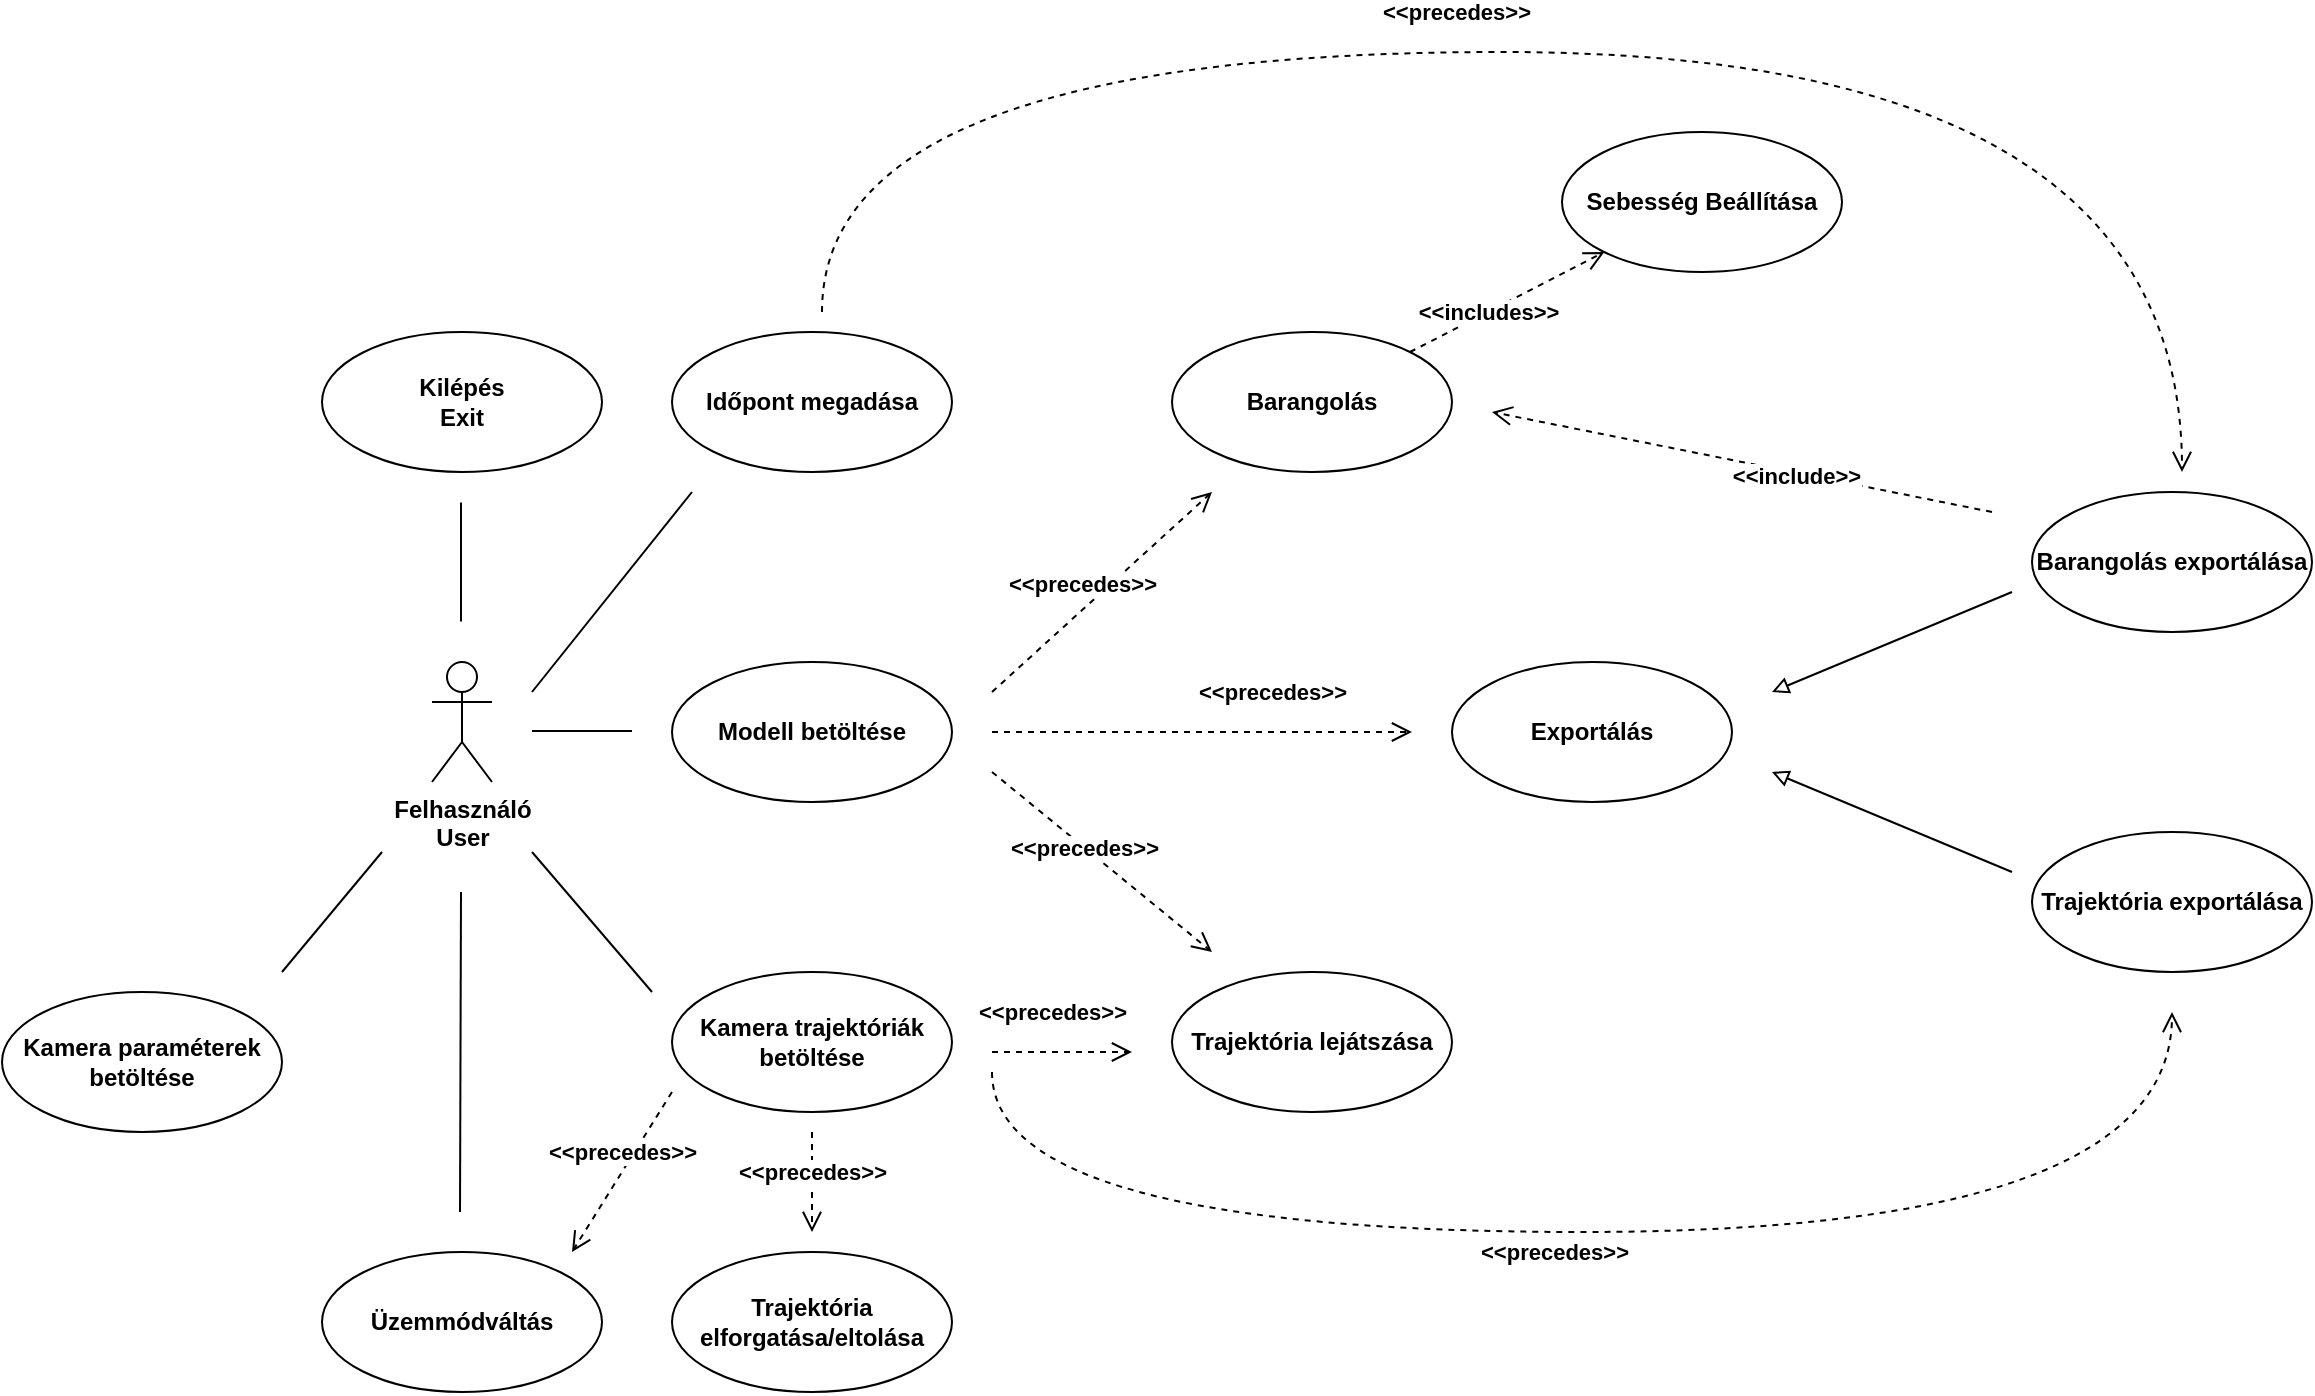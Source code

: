 <mxfile version="15.7.3" type="device" pages="4"><diagram id="OZe_CLqqqwXj0hKDyXTO" name="user_diagram"><mxGraphModel dx="2546" dy="700" grid="1" gridSize="10" guides="1" tooltips="1" connect="1" arrows="1" fold="1" page="1" pageScale="1" pageWidth="1600" pageHeight="1200" math="0" shadow="0"><root><mxCell id="0"/><mxCell id="1" parent="0"/><mxCell id="8_XIcBqvy_X1OLqcDCNn-4" value="Felhasználó&lt;br&gt;User" style="shape=umlActor;verticalLabelPosition=bottom;verticalAlign=top;html=1;fontStyle=1" parent="1" vertex="1"><mxGeometry x="-1255" y="475" width="30" height="60" as="geometry"/></mxCell><mxCell id="8_XIcBqvy_X1OLqcDCNn-7" value="Modell betöltése" style="ellipse;whiteSpace=wrap;html=1;fontStyle=1" parent="1" vertex="1"><mxGeometry x="-1135" y="475" width="140" height="70" as="geometry"/></mxCell><mxCell id="8_XIcBqvy_X1OLqcDCNn-8" value="Kilépés&lt;br&gt;Exit" style="ellipse;whiteSpace=wrap;html=1;fontStyle=1" parent="1" vertex="1"><mxGeometry x="-1310" y="310" width="140" height="70" as="geometry"/></mxCell><mxCell id="8_XIcBqvy_X1OLqcDCNn-18" value="" style="endArrow=none;html=1;rounded=0;fontStyle=1" parent="1" edge="1"><mxGeometry x="-1055" y="318.32" width="50" height="50" as="geometry"><mxPoint x="-1205" y="509.5" as="sourcePoint"/><mxPoint x="-1155" y="509.5" as="targetPoint"/></mxGeometry></mxCell><mxCell id="8_XIcBqvy_X1OLqcDCNn-38" value="" style="endArrow=none;html=1;rounded=0;fontStyle=1" parent="1" edge="1"><mxGeometry x="-1220" y="279.82" width="50" height="50" as="geometry"><mxPoint x="-1205" y="490" as="sourcePoint"/><mxPoint x="-1125" y="390" as="targetPoint"/></mxGeometry></mxCell><mxCell id="8_XIcBqvy_X1OLqcDCNn-43" value="Kamera trajektóriák&lt;br&gt;betöltése" style="ellipse;whiteSpace=wrap;html=1;fontStyle=1" parent="1" vertex="1"><mxGeometry x="-1135" y="630" width="140" height="70" as="geometry"/></mxCell><mxCell id="h630mWgD7JL_cLK57eu_-1" value="Időpont megadása" style="ellipse;whiteSpace=wrap;html=1;fontStyle=1" parent="1" vertex="1"><mxGeometry x="-1135" y="310" width="140" height="70" as="geometry"/></mxCell><mxCell id="h630mWgD7JL_cLK57eu_-2" value="Barangolás" style="ellipse;whiteSpace=wrap;html=1;fontStyle=1" parent="1" vertex="1"><mxGeometry x="-885" y="310" width="140" height="70" as="geometry"/></mxCell><mxCell id="h630mWgD7JL_cLK57eu_-3" style="edgeStyle=none;rounded=0;orthogonalLoop=1;jettySize=auto;html=1;dashed=1;endArrow=open;endFill=0;endSize=8;" parent="1" edge="1"><mxGeometry relative="1" as="geometry"><mxPoint x="-975" y="490" as="sourcePoint"/><mxPoint x="-865" y="390" as="targetPoint"/></mxGeometry></mxCell><mxCell id="h630mWgD7JL_cLK57eu_-4" value="&amp;lt;&amp;lt;precedes&amp;gt;&amp;gt;" style="edgeLabel;html=1;align=center;verticalAlign=middle;resizable=0;points=[];fontStyle=1" parent="h630mWgD7JL_cLK57eu_-3" vertex="1" connectable="0"><mxGeometry x="-0.196" relative="1" as="geometry"><mxPoint y="-14" as="offset"/></mxGeometry></mxCell><mxCell id="h630mWgD7JL_cLK57eu_-5" value="Barangolás exportálása" style="ellipse;whiteSpace=wrap;html=1;fontStyle=1" parent="1" vertex="1"><mxGeometry x="-455" y="390" width="140" height="70" as="geometry"/></mxCell><mxCell id="h630mWgD7JL_cLK57eu_-6" value="Exportálás" style="ellipse;whiteSpace=wrap;html=1;fontStyle=1" parent="1" vertex="1"><mxGeometry x="-745" y="475" width="140" height="70" as="geometry"/></mxCell><mxCell id="h630mWgD7JL_cLK57eu_-7" value="Trajektória lejátszása" style="ellipse;whiteSpace=wrap;html=1;fontStyle=1" parent="1" vertex="1"><mxGeometry x="-885" y="630" width="140" height="70" as="geometry"/></mxCell><mxCell id="h630mWgD7JL_cLK57eu_-8" value="Trajektória exportálása" style="ellipse;whiteSpace=wrap;html=1;fontStyle=1" parent="1" vertex="1"><mxGeometry x="-455" y="560" width="140" height="70" as="geometry"/></mxCell><mxCell id="h630mWgD7JL_cLK57eu_-9" value="" style="endArrow=block;html=1;rounded=0;endFill=0;" parent="1" edge="1"><mxGeometry width="50" height="50" relative="1" as="geometry"><mxPoint x="-465" y="440" as="sourcePoint"/><mxPoint x="-585" y="490" as="targetPoint"/></mxGeometry></mxCell><mxCell id="h630mWgD7JL_cLK57eu_-10" value="" style="endArrow=block;html=1;rounded=0;endFill=0;" parent="1" edge="1"><mxGeometry width="50" height="50" relative="1" as="geometry"><mxPoint x="-465" y="580" as="sourcePoint"/><mxPoint x="-585" y="530.0" as="targetPoint"/></mxGeometry></mxCell><mxCell id="h630mWgD7JL_cLK57eu_-11" style="edgeStyle=none;rounded=0;orthogonalLoop=1;jettySize=auto;html=1;dashed=1;endArrow=open;endFill=0;endSize=8;" parent="1" edge="1"><mxGeometry relative="1" as="geometry"><mxPoint x="-975" y="510" as="sourcePoint"/><mxPoint x="-765" y="510" as="targetPoint"/></mxGeometry></mxCell><mxCell id="h630mWgD7JL_cLK57eu_-12" value="&amp;lt;&amp;lt;precedes&amp;gt;&amp;gt;" style="edgeLabel;html=1;align=center;verticalAlign=middle;resizable=0;points=[];fontStyle=1" parent="h630mWgD7JL_cLK57eu_-11" vertex="1" connectable="0"><mxGeometry x="-0.196" relative="1" as="geometry"><mxPoint x="55" y="-20" as="offset"/></mxGeometry></mxCell><mxCell id="h630mWgD7JL_cLK57eu_-14" style="edgeStyle=orthogonalEdgeStyle;rounded=0;orthogonalLoop=1;jettySize=auto;html=1;dashed=1;endArrow=open;endFill=0;endSize=8;elbow=vertical;curved=1;" parent="1" edge="1"><mxGeometry relative="1" as="geometry"><mxPoint x="-1060" y="300" as="sourcePoint"/><mxPoint x="-380" y="380" as="targetPoint"/><Array as="points"><mxPoint x="-1060" y="170"/><mxPoint x="-380" y="170"/></Array></mxGeometry></mxCell><mxCell id="h630mWgD7JL_cLK57eu_-15" value="&amp;lt;&amp;lt;precedes&amp;gt;&amp;gt;" style="edgeLabel;html=1;align=center;verticalAlign=middle;resizable=0;points=[];fontStyle=1" parent="h630mWgD7JL_cLK57eu_-14" vertex="1" connectable="0"><mxGeometry x="-0.196" relative="1" as="geometry"><mxPoint x="37" y="-20" as="offset"/></mxGeometry></mxCell><mxCell id="h630mWgD7JL_cLK57eu_-17" style="edgeStyle=none;rounded=0;orthogonalLoop=1;jettySize=auto;html=1;dashed=1;endArrow=open;endFill=0;endSize=8;" parent="1" edge="1"><mxGeometry relative="1" as="geometry"><mxPoint x="-475" y="400" as="sourcePoint"/><mxPoint x="-725" y="350" as="targetPoint"/></mxGeometry></mxCell><mxCell id="h630mWgD7JL_cLK57eu_-18" value="&amp;lt;&amp;lt;include&amp;gt;&amp;gt;" style="edgeLabel;html=1;align=center;verticalAlign=middle;resizable=0;points=[];fontStyle=1" parent="h630mWgD7JL_cLK57eu_-17" vertex="1" connectable="0"><mxGeometry x="-0.196" relative="1" as="geometry"><mxPoint x="2" y="2" as="offset"/></mxGeometry></mxCell><mxCell id="h630mWgD7JL_cLK57eu_-21" style="edgeStyle=none;rounded=0;orthogonalLoop=1;jettySize=auto;html=1;dashed=1;endArrow=open;endFill=0;endSize=8;" parent="1" edge="1"><mxGeometry relative="1" as="geometry"><mxPoint x="-975" y="530.0" as="sourcePoint"/><mxPoint x="-865" y="620" as="targetPoint"/></mxGeometry></mxCell><mxCell id="h630mWgD7JL_cLK57eu_-22" value="&amp;lt;&amp;lt;precedes&amp;gt;&amp;gt;" style="edgeLabel;html=1;align=center;verticalAlign=middle;resizable=0;points=[];fontStyle=1" parent="h630mWgD7JL_cLK57eu_-21" vertex="1" connectable="0"><mxGeometry x="-0.196" relative="1" as="geometry"><mxPoint x="2" y="2" as="offset"/></mxGeometry></mxCell><mxCell id="h630mWgD7JL_cLK57eu_-23" style="edgeStyle=orthogonalEdgeStyle;rounded=0;orthogonalLoop=1;jettySize=auto;html=1;dashed=1;endArrow=open;endFill=0;endSize=8;curved=1;" parent="1" edge="1"><mxGeometry relative="1" as="geometry"><mxPoint x="-975" y="680" as="sourcePoint"/><mxPoint x="-385" y="650" as="targetPoint"/><Array as="points"><mxPoint x="-975" y="760"/><mxPoint x="-385" y="760"/></Array></mxGeometry></mxCell><mxCell id="h630mWgD7JL_cLK57eu_-24" value="&amp;lt;&amp;lt;precedes&amp;gt;&amp;gt;" style="edgeLabel;html=1;align=center;verticalAlign=middle;resizable=0;points=[];fontStyle=1" parent="h630mWgD7JL_cLK57eu_-23" vertex="1" connectable="0"><mxGeometry x="-0.196" relative="1" as="geometry"><mxPoint x="47" y="10" as="offset"/></mxGeometry></mxCell><mxCell id="h630mWgD7JL_cLK57eu_-27" value="Trajektória elforgatása/eltolása" style="ellipse;whiteSpace=wrap;html=1;fontStyle=1" parent="1" vertex="1"><mxGeometry x="-1135" y="770" width="140" height="70" as="geometry"/></mxCell><mxCell id="h630mWgD7JL_cLK57eu_-28" value="" style="endArrow=none;html=1;rounded=0;fontStyle=1" parent="1" edge="1"><mxGeometry x="-1245.59" y="414.82" width="50" height="50" as="geometry"><mxPoint x="-1205" y="570" as="sourcePoint"/><mxPoint x="-1145" y="640" as="targetPoint"/></mxGeometry></mxCell><mxCell id="h630mWgD7JL_cLK57eu_-29" style="edgeStyle=none;rounded=0;orthogonalLoop=1;jettySize=auto;html=1;dashed=1;endArrow=open;endFill=0;endSize=8;" parent="1" edge="1"><mxGeometry relative="1" as="geometry"><mxPoint x="-975" y="670" as="sourcePoint"/><mxPoint x="-905" y="670" as="targetPoint"/></mxGeometry></mxCell><mxCell id="h630mWgD7JL_cLK57eu_-30" value="&amp;lt;&amp;lt;precedes&amp;gt;&amp;gt;" style="edgeLabel;html=1;align=center;verticalAlign=middle;resizable=0;points=[];fontStyle=1" parent="h630mWgD7JL_cLK57eu_-29" vertex="1" connectable="0"><mxGeometry x="-0.196" relative="1" as="geometry"><mxPoint x="2" y="-20" as="offset"/></mxGeometry></mxCell><mxCell id="h630mWgD7JL_cLK57eu_-31" value="" style="endArrow=none;html=1;rounded=0;fontStyle=1" parent="1" edge="1"><mxGeometry x="-1090.5" y="263.57" width="50" height="50" as="geometry"><mxPoint x="-1240.5" y="454.75" as="sourcePoint"/><mxPoint x="-1240.5" y="395.25" as="targetPoint"/></mxGeometry></mxCell><mxCell id="h630mWgD7JL_cLK57eu_-34" style="edgeStyle=none;rounded=0;orthogonalLoop=1;jettySize=auto;html=1;dashed=1;endArrow=open;endFill=0;endSize=8;" parent="1" edge="1"><mxGeometry relative="1" as="geometry"><mxPoint x="-1065" y="710" as="sourcePoint"/><mxPoint x="-1065" y="760" as="targetPoint"/></mxGeometry></mxCell><mxCell id="h630mWgD7JL_cLK57eu_-35" value="&amp;lt;&amp;lt;precedes&amp;gt;&amp;gt;" style="edgeLabel;html=1;align=center;verticalAlign=middle;resizable=0;points=[];fontStyle=1" parent="h630mWgD7JL_cLK57eu_-34" vertex="1" connectable="0"><mxGeometry x="-0.196" relative="1" as="geometry"><mxPoint as="offset"/></mxGeometry></mxCell><mxCell id="kUcvqSDYLY1GA8EcOfH8-1" value="Üzemmódváltás" style="ellipse;whiteSpace=wrap;html=1;fontStyle=1" parent="1" vertex="1"><mxGeometry x="-1310" y="770" width="140" height="70" as="geometry"/></mxCell><mxCell id="kUcvqSDYLY1GA8EcOfH8-2" style="edgeStyle=none;rounded=0;orthogonalLoop=1;jettySize=auto;html=1;dashed=1;endArrow=open;endFill=0;endSize=8;" parent="1" edge="1"><mxGeometry relative="1" as="geometry"><mxPoint x="-1135" y="690" as="sourcePoint"/><mxPoint x="-1185" y="770" as="targetPoint"/></mxGeometry></mxCell><mxCell id="kUcvqSDYLY1GA8EcOfH8-3" value="&amp;lt;&amp;lt;precedes&amp;gt;&amp;gt;" style="edgeLabel;html=1;align=center;verticalAlign=middle;resizable=0;points=[];fontStyle=1" parent="kUcvqSDYLY1GA8EcOfH8-2" vertex="1" connectable="0"><mxGeometry x="-0.196" relative="1" as="geometry"><mxPoint x="-5" y="-2" as="offset"/></mxGeometry></mxCell><mxCell id="kUcvqSDYLY1GA8EcOfH8-4" value="" style="endArrow=none;html=1;rounded=0;fontStyle=1" parent="1" edge="1"><mxGeometry x="-1090.5" y="458.32" width="50" height="50" as="geometry"><mxPoint x="-1241" y="750" as="sourcePoint"/><mxPoint x="-1240.5" y="590" as="targetPoint"/></mxGeometry></mxCell><mxCell id="1KmtRTtu-1IaaCxBHt3g-1" value="Sebesség Beállítása" style="ellipse;whiteSpace=wrap;html=1;fontStyle=1" parent="1" vertex="1"><mxGeometry x="-690" y="210" width="140" height="70" as="geometry"/></mxCell><mxCell id="1KmtRTtu-1IaaCxBHt3g-2" style="edgeStyle=none;rounded=0;orthogonalLoop=1;jettySize=auto;html=1;dashed=1;endArrow=open;endFill=0;endSize=8;" parent="1" source="h630mWgD7JL_cLK57eu_-2" target="1KmtRTtu-1IaaCxBHt3g-1" edge="1"><mxGeometry relative="1" as="geometry"><mxPoint x="-740" y="310" as="sourcePoint"/><mxPoint x="-700" y="280" as="targetPoint"/></mxGeometry></mxCell><mxCell id="1KmtRTtu-1IaaCxBHt3g-3" value="&amp;lt;&amp;lt;includes&amp;gt;&amp;gt;" style="edgeLabel;html=1;align=center;verticalAlign=middle;resizable=0;points=[];fontStyle=1" parent="1KmtRTtu-1IaaCxBHt3g-2" vertex="1" connectable="0"><mxGeometry x="-0.196" relative="1" as="geometry"><mxPoint as="offset"/></mxGeometry></mxCell><mxCell id="Mgd7gAmMjnBsEkm-rbVF-1" value="Kamera paraméterek betöltése" style="ellipse;whiteSpace=wrap;html=1;fontStyle=1" parent="1" vertex="1"><mxGeometry x="-1470" y="640" width="140" height="70" as="geometry"/></mxCell><mxCell id="Mgd7gAmMjnBsEkm-rbVF-2" value="" style="endArrow=none;html=1;rounded=0;fontStyle=1" parent="1" edge="1"><mxGeometry x="-1370.59" y="474.82" width="50" height="50" as="geometry"><mxPoint x="-1330" y="630" as="sourcePoint"/><mxPoint x="-1280" y="570" as="targetPoint"/></mxGeometry></mxCell></root></mxGraphModel></diagram><diagram id="uYPnR53CriToZ4J5LNJZ" name="mockup"><mxGraphModel dx="2546" dy="700" grid="1" gridSize="10" guides="1" tooltips="1" connect="1" arrows="1" fold="1" page="1" pageScale="1" pageWidth="1600" pageHeight="1200" math="0" shadow="0"><root><mxCell id="mzmussmTFFy7z50Lseev-0"/><mxCell id="mzmussmTFFy7z50Lseev-1" parent="mzmussmTFFy7z50Lseev-0"/><mxCell id="mzmussmTFFy7z50Lseev-13" value="Window Title" style="strokeWidth=1;shadow=0;dashed=0;align=center;html=1;shape=mxgraph.mockup.containers.window;align=left;verticalAlign=top;spacingLeft=8;strokeColor2=#008cff;strokeColor3=#c4c4c4;fontColor=#666666;mainText=;fontSize=17;labelBackgroundColor=none;" parent="mzmussmTFFy7z50Lseev-1" vertex="1"><mxGeometry x="-1385" y="420" width="1185" height="420" as="geometry"/></mxCell><mxCell id="mzmussmTFFy7z50Lseev-15" value="" style="ellipse;whiteSpace=wrap;html=1;aspect=fixed;fillColor=#4D4D4D;strokeColor=none;" parent="mzmussmTFFy7z50Lseev-1" vertex="1"><mxGeometry x="-832.5" y="480" width="80" height="80" as="geometry"/></mxCell><mxCell id="mzmussmTFFy7z50Lseev-16" value="&lt;font data-font-src=&quot;https://fonts.googleapis.com/css?family=Shantell+Sans&quot;&gt;Terrain Render&lt;/font&gt;" style="text;html=1;strokeColor=none;fillColor=none;align=center;verticalAlign=middle;whiteSpace=wrap;rounded=0;fontSize=24;fontStyle=1;fontFamily=Arial;fontSource=https%3A%2F%2Ffonts.googleapis.com%2Fcss%3Ffamily%3DArial;" parent="mzmussmTFFy7z50Lseev-1" vertex="1"><mxGeometry x="-897.5" y="590" width="210" height="30" as="geometry"/></mxCell><mxCell id="mzmussmTFFy7z50Lseev-18" value="modell" style="text;html=1;strokeColor=none;fillColor=none;align=center;verticalAlign=middle;whiteSpace=wrap;rounded=0;fontFamily=Ubuntu;fontSource=https%3A%2F%2Ffonts.googleapis.com%2Fcss%3Ffamily%3DUbuntu;fontSize=24;" parent="mzmussmTFFy7z50Lseev-1" vertex="1"><mxGeometry x="-1331.5" y="680" width="130" height="30" as="geometry"/></mxCell><mxCell id="mzmussmTFFy7z50Lseev-20" value="" style="verticalLabelPosition=bottom;shadow=0;dashed=0;align=center;html=1;verticalAlign=top;strokeWidth=1;shape=mxgraph.mockup.markup.line;strokeColor=#999999;fontFamily=Ubuntu;fontSource=https%3A%2F%2Ffonts.googleapis.com%2Fcss%3Ffamily%3DUbuntu;fontSize=24;fillColor=#4D4D4D;" parent="mzmussmTFFy7z50Lseev-1" vertex="1"><mxGeometry x="-1332" y="610" width="1065" height="54" as="geometry"/></mxCell><mxCell id="mzmussmTFFy7z50Lseev-34" value="Window Title" style="strokeWidth=1;shadow=0;dashed=0;align=center;html=1;shape=mxgraph.mockup.containers.window;align=left;verticalAlign=top;spacingLeft=8;strokeColor2=#008cff;strokeColor3=#c4c4c4;fontColor=#666666;mainText=;fontSize=17;labelBackgroundColor=none;" parent="mzmussmTFFy7z50Lseev-1" vertex="1"><mxGeometry x="-1390" y="1470" width="1250" height="810" as="geometry"/></mxCell><mxCell id="mzmussmTFFy7z50Lseev-73" value="2023.02.21." style="strokeWidth=1;shadow=0;dashed=0;align=center;html=1;shape=mxgraph.mockup.text.textBox;fontColor=#666666;align=left;fontSize=17;spacingLeft=4;spacingTop=-3;strokeColor=#666666;mainText=;fontFamily=Ubuntu;fontSource=https%3A%2F%2Ffonts.googleapis.com%2Fcss%3Ffamily%3DUbuntu;fillColor=#CCCCCC;" parent="mzmussmTFFy7z50Lseev-1" vertex="1"><mxGeometry x="-330" y="2100" width="150" height="30" as="geometry"/></mxCell><mxCell id="mzmussmTFFy7z50Lseev-74" value="&lt;span style=&quot;font-weight: 700&quot;&gt;date&lt;/span&gt;" style="text;html=1;strokeColor=none;fillColor=none;align=left;verticalAlign=middle;whiteSpace=wrap;rounded=0;shadow=0;dashed=0;fontFamily=Ubuntu;fontSource=https%3A%2F%2Ffonts.googleapis.com%2Fcss%3Ffamily%3DUbuntu;fontSize=17;fontColor=#1A1A1A;" parent="mzmussmTFFy7z50Lseev-1" vertex="1"><mxGeometry x="-330" y="2070" width="60" height="30" as="geometry"/></mxCell><mxCell id="mzmussmTFFy7z50Lseev-76" value="" style="verticalLabelPosition=bottom;shadow=0;dashed=0;align=center;html=1;verticalAlign=top;strokeWidth=1;shape=mxgraph.mockup.graphics.simpleIcon;strokeColor=#999999;fontFamily=Ubuntu;fontSource=https%3A%2F%2Ffonts.googleapis.com%2Fcss%3Ffamily%3DUbuntu;fontSize=17;fontColor=#1A1A1A;fillColor=#CCCCCC;" parent="mzmussmTFFy7z50Lseev-1" vertex="1"><mxGeometry x="-1340" y="1530" width="50" height="50" as="geometry"/></mxCell><mxCell id="mzmussmTFFy7z50Lseev-77" value="" style="verticalLabelPosition=bottom;shadow=0;dashed=0;align=center;html=1;verticalAlign=top;strokeWidth=1;shape=mxgraph.mockup.graphics.simpleIcon;strokeColor=#999999;fontFamily=Ubuntu;fontSource=https%3A%2F%2Ffonts.googleapis.com%2Fcss%3Ffamily%3DUbuntu;fontSize=17;fontColor=#1A1A1A;fillColor=none;" parent="mzmussmTFFy7z50Lseev-1" vertex="1"><mxGeometry x="-1265" y="1530" width="50" height="50" as="geometry"/></mxCell><mxCell id="mzmussmTFFy7z50Lseev-85" value="set modell path" style="rounded=1;align=center;fillColor=#F1F2F4;strokeColor=none;html=1;fontColor=#596780;fontSize=12;sketch=0;shadow=0;dashed=0;fontFamily=Ubuntu;fontSource=https%3A%2F%2Ffonts.googleapis.com%2Fcss%3Ffamily%3DUbuntu;" parent="mzmussmTFFy7z50Lseev-1" vertex="1"><mxGeometry x="-1324" y="729.5" width="115" height="33" as="geometry"/></mxCell><mxCell id="mzmussmTFFy7z50Lseev-86" value="" style="html=1;shadow=0;dashed=0;shape=mxgraph.atlassian.checkbox;fillColor=#008465;strokeColor=none;html=1;sketch=0;fontFamily=Ubuntu;fontSource=https%3A%2F%2Ffonts.googleapis.com%2Fcss%3Ffamily%3DUbuntu;fontSize=17;fontColor=#1A1A1A;" parent="mzmussmTFFy7z50Lseev-1" vertex="1"><mxGeometry x="-1194" y="739" width="14" height="14" as="geometry"/></mxCell><mxCell id="mzmussmTFFy7z50Lseev-90" value="trajektory" style="text;html=1;strokeColor=none;fillColor=none;align=center;verticalAlign=middle;whiteSpace=wrap;rounded=0;fontFamily=Ubuntu;fontSource=https%3A%2F%2Ffonts.googleapis.com%2Fcss%3Ffamily%3DUbuntu;fontSize=24;" parent="mzmussmTFFy7z50Lseev-1" vertex="1"><mxGeometry x="-1084" y="680" width="130" height="30" as="geometry"/></mxCell><mxCell id="mzmussmTFFy7z50Lseev-91" value="set trajektory path" style="rounded=1;align=center;fillColor=#F1F2F4;strokeColor=none;html=1;fontColor=#596780;fontSize=12;sketch=0;shadow=0;dashed=0;fontFamily=Ubuntu;fontSource=https%3A%2F%2Ffonts.googleapis.com%2Fcss%3Ffamily%3DUbuntu;" parent="mzmussmTFFy7z50Lseev-1" vertex="1"><mxGeometry x="-1076.5" y="729.5" width="115" height="33" as="geometry"/></mxCell><mxCell id="mzmussmTFFy7z50Lseev-92" value="" style="html=1;shadow=0;dashed=0;shape=mxgraph.atlassian.checkbox;fillColor=#008465;strokeColor=none;html=1;sketch=0;fontFamily=Ubuntu;fontSource=https%3A%2F%2Ffonts.googleapis.com%2Fcss%3Ffamily%3DUbuntu;fontSize=17;fontColor=#1A1A1A;" parent="mzmussmTFFy7z50Lseev-1" vertex="1"><mxGeometry x="-946.5" y="739" width="14" height="14" as="geometry"/></mxCell><mxCell id="mzmussmTFFy7z50Lseev-93" value="" style="shape=flexArrow;endArrow=classic;html=1;rounded=0;fontFamily=Ubuntu;fontSource=https%3A%2F%2Ffonts.googleapis.com%2Fcss%3Ffamily%3DUbuntu;fontSize=17;fontColor=#1A1A1A;endWidth=14;endSize=7;" parent="mzmussmTFFy7z50Lseev-1" edge="1"><mxGeometry width="50" height="50" relative="1" as="geometry"><mxPoint x="-1144" y="745.5" as="sourcePoint"/><mxPoint x="-1106.5" y="745.5" as="targetPoint"/></mxGeometry></mxCell><mxCell id="mzmussmTFFy7z50Lseev-94" value="" style="verticalLabelPosition=bottom;shadow=0;dashed=0;align=center;html=1;verticalAlign=top;strokeWidth=1;shape=mxgraph.mockup.markup.line;strokeColor=#999999;direction=north;fontFamily=Ubuntu;fontSource=https%3A%2F%2Ffonts.googleapis.com%2Fcss%3Ffamily%3DUbuntu;fontSize=17;fontColor=#1A1A1A;fillColor=none;" parent="mzmussmTFFy7z50Lseev-1" vertex="1"><mxGeometry x="-914" y="680" width="20" height="100" as="geometry"/></mxCell><mxCell id="mzmussmTFFy7z50Lseev-95" value="date &amp;amp; time" style="text;html=1;strokeColor=none;fillColor=none;align=center;verticalAlign=middle;whiteSpace=wrap;rounded=0;fontFamily=Ubuntu;fontSource=https%3A%2F%2Ffonts.googleapis.com%2Fcss%3Ffamily%3DUbuntu;fontSize=24;" parent="mzmussmTFFy7z50Lseev-1" vertex="1"><mxGeometry x="-874" y="680" width="130" height="30" as="geometry"/></mxCell><mxCell id="mzmussmTFFy7z50Lseev-96" value="set date &amp;amp; time" style="rounded=1;align=center;fillColor=#F1F2F4;strokeColor=none;html=1;fontColor=#596780;fontSize=12;sketch=0;shadow=0;dashed=0;fontFamily=Ubuntu;fontSource=https%3A%2F%2Ffonts.googleapis.com%2Fcss%3Ffamily%3DUbuntu;" parent="mzmussmTFFy7z50Lseev-1" vertex="1"><mxGeometry x="-866.5" y="729.5" width="115" height="33" as="geometry"/></mxCell><mxCell id="mzmussmTFFy7z50Lseev-97" value="" style="html=1;shadow=0;dashed=0;shape=mxgraph.atlassian.checkbox;fillColor=#008465;strokeColor=none;html=1;sketch=0;fontFamily=Ubuntu;fontSource=https%3A%2F%2Ffonts.googleapis.com%2Fcss%3Ffamily%3DUbuntu;fontSize=17;fontColor=#1A1A1A;" parent="mzmussmTFFy7z50Lseev-1" vertex="1"><mxGeometry x="-736.5" y="739" width="14" height="14" as="geometry"/></mxCell><mxCell id="mzmussmTFFy7z50Lseev-98" value="" style="shape=flexArrow;endArrow=classic;html=1;rounded=0;fontFamily=Ubuntu;fontSource=https%3A%2F%2Ffonts.googleapis.com%2Fcss%3Ffamily%3DUbuntu;fontSize=17;fontColor=#1A1A1A;endWidth=14;endSize=7;" parent="mzmussmTFFy7z50Lseev-1" edge="1"><mxGeometry width="50" height="50" relative="1" as="geometry"><mxPoint x="-419" y="745.5" as="sourcePoint"/><mxPoint x="-381.5" y="745.5" as="targetPoint"/></mxGeometry></mxCell><mxCell id="mzmussmTFFy7z50Lseev-100" value="start" style="rounded=1;html=1;shadow=0;dashed=0;whiteSpace=wrap;fontSize=10;fillColor=#E6E6E6;align=center;strokeColor=#B3B3B3;fontColor=#333333;fontFamily=Ubuntu;fontSource=https%3A%2F%2Ffonts.googleapis.com%2Fcss%3Ffamily%3DUbuntu;" parent="mzmussmTFFy7z50Lseev-1" vertex="1"><mxGeometry x="-359" y="728.53" width="105.5" height="34.94" as="geometry"/></mxCell><mxCell id="mzmussmTFFy7z50Lseev-111" value="Main Menu" style="text;html=1;strokeColor=none;fillColor=none;align=center;verticalAlign=middle;whiteSpace=wrap;rounded=0;shadow=0;dashed=0;fontFamily=Ubuntu;fontSource=https%3A%2F%2Ffonts.googleapis.com%2Fcss%3Ffamily%3DUbuntu;fontSize=50;fontColor=#1A1A1A;" parent="mzmussmTFFy7z50Lseev-1" vertex="1"><mxGeometry x="-930" y="260" width="260" height="90" as="geometry"/></mxCell><mxCell id="mzmussmTFFy7z50Lseev-112" value="3D EXPLORE mode" style="text;html=1;strokeColor=none;fillColor=none;align=center;verticalAlign=middle;whiteSpace=wrap;rounded=0;shadow=0;dashed=0;fontFamily=Ubuntu;fontSource=https%3A%2F%2Ffonts.googleapis.com%2Fcss%3Ffamily%3DUbuntu;fontSize=50;fontColor=#1A1A1A;" parent="mzmussmTFFy7z50Lseev-1" vertex="1"><mxGeometry x="-1050" y="1320" width="550" height="90" as="geometry"/></mxCell><mxCell id="-nd1BUBmuuikFAQ_QzVL-0" value="12:00" style="strokeWidth=1;shadow=0;dashed=0;align=center;html=1;shape=mxgraph.mockup.text.textBox;fontColor=#666666;align=left;fontSize=17;spacingLeft=4;spacingTop=-3;strokeColor=#666666;mainText=;fontFamily=Ubuntu;fontSource=https%3A%2F%2Ffonts.googleapis.com%2Fcss%3Ffamily%3DUbuntu;fillColor=#CCCCCC;" parent="mzmussmTFFy7z50Lseev-1" vertex="1"><mxGeometry x="-330" y="2174" width="150" height="30" as="geometry"/></mxCell><mxCell id="-nd1BUBmuuikFAQ_QzVL-1" value="&lt;span style=&quot;font-weight: 700&quot;&gt;time&lt;/span&gt;" style="text;html=1;strokeColor=none;fillColor=none;align=left;verticalAlign=middle;whiteSpace=wrap;rounded=0;shadow=0;dashed=0;fontFamily=Ubuntu;fontSource=https%3A%2F%2Ffonts.googleapis.com%2Fcss%3Ffamily%3DUbuntu;fontSize=17;fontColor=#1A1A1A;" parent="mzmussmTFFy7z50Lseev-1" vertex="1"><mxGeometry x="-330" y="2144" width="60" height="30" as="geometry"/></mxCell><mxCell id="-nd1BUBmuuikFAQ_QzVL-3" value="readonly" style="text;html=1;strokeColor=none;fillColor=none;align=center;verticalAlign=middle;whiteSpace=wrap;rounded=0;" parent="mzmussmTFFy7z50Lseev-1" vertex="1"><mxGeometry x="-120" y="2150" width="60" height="30" as="geometry"/></mxCell><mxCell id="-nd1BUBmuuikFAQ_QzVL-6" value="ESC" style="rounded=1;html=1;shadow=0;dashed=0;whiteSpace=wrap;fontSize=10;fillColor=#E6E6E6;align=center;strokeColor=#B3B3B3;fontColor=#333333;" parent="mzmussmTFFy7z50Lseev-1" vertex="1"><mxGeometry x="-1300" y="2107" width="60" height="16.88" as="geometry"/></mxCell><mxCell id="-nd1BUBmuuikFAQ_QzVL-7" value="Open main menu" style="text;html=1;strokeColor=none;fillColor=none;align=left;verticalAlign=middle;whiteSpace=wrap;rounded=0;" parent="mzmussmTFFy7z50Lseev-1" vertex="1"><mxGeometry x="-1205" y="2100.44" width="190" height="30" as="geometry"/></mxCell><mxCell id="-nd1BUBmuuikFAQ_QzVL-8" value="Ctrl - SPACE" style="rounded=1;html=1;shadow=0;dashed=0;whiteSpace=wrap;fontSize=10;fillColor=#E6E6E6;align=center;strokeColor=#B3B3B3;fontColor=#333333;" parent="mzmussmTFFy7z50Lseev-1" vertex="1"><mxGeometry x="-1300" y="2186.56" width="60" height="16.88" as="geometry"/></mxCell><mxCell id="-nd1BUBmuuikFAQ_QzVL-9" value="Start recording" style="text;html=1;strokeColor=none;fillColor=none;align=left;verticalAlign=middle;whiteSpace=wrap;rounded=0;" parent="mzmussmTFFy7z50Lseev-1" vertex="1"><mxGeometry x="-1205" y="2180" width="190" height="30" as="geometry"/></mxCell><mxCell id="-nd1BUBmuuikFAQ_QzVL-10" value="Ctrl - M" style="rounded=1;html=1;shadow=0;dashed=0;whiteSpace=wrap;fontSize=10;fillColor=#E6E6E6;align=center;strokeColor=#B3B3B3;fontColor=#333333;" parent="mzmussmTFFy7z50Lseev-1" vertex="1"><mxGeometry x="-1300" y="2146.56" width="60" height="16.88" as="geometry"/></mxCell><mxCell id="-nd1BUBmuuikFAQ_QzVL-11" value="Switch to fixed track mode" style="text;html=1;strokeColor=none;fillColor=none;align=left;verticalAlign=middle;whiteSpace=wrap;rounded=0;" parent="mzmussmTFFy7z50Lseev-1" vertex="1"><mxGeometry x="-1205" y="2140" width="190" height="30" as="geometry"/></mxCell><mxCell id="-nd1BUBmuuikFAQ_QzVL-12" value="" style="ellipse;whiteSpace=wrap;html=1;aspect=fixed;strokeColor=none;align=left;fillColor=#FF0000;" parent="mzmussmTFFy7z50Lseev-1" vertex="1"><mxGeometry x="-170" y="1510" width="20" height="20" as="geometry"/></mxCell><mxCell id="-nd1BUBmuuikFAQ_QzVL-13" value="record on symbol" style="text;html=1;strokeColor=none;fillColor=none;align=center;verticalAlign=middle;whiteSpace=wrap;rounded=0;" parent="mzmussmTFFy7z50Lseev-1" vertex="1"><mxGeometry x="-120" y="1510" width="60" height="30" as="geometry"/></mxCell><mxCell id="-nd1BUBmuuikFAQ_QzVL-14" value="Window Title" style="strokeWidth=1;shadow=0;dashed=0;align=center;html=1;shape=mxgraph.mockup.containers.window;align=left;verticalAlign=top;spacingLeft=8;strokeColor2=#008cff;strokeColor3=#c4c4c4;fontColor=#666666;mainText=;fontSize=17;labelBackgroundColor=none;" parent="mzmussmTFFy7z50Lseev-1" vertex="1"><mxGeometry x="-1380" y="2540" width="1250" height="810" as="geometry"/></mxCell><mxCell id="-nd1BUBmuuikFAQ_QzVL-15" value="trajectory path" style="strokeWidth=1;shadow=0;dashed=0;align=center;html=1;shape=mxgraph.mockup.text.textBox;fontColor=#666666;align=left;fontSize=17;spacingLeft=4;spacingTop=-3;strokeColor=#666666;mainText=;fontFamily=Ubuntu;fontSource=https%3A%2F%2Ffonts.googleapis.com%2Fcss%3Ffamily%3DUbuntu;fillColor=#CCCCCC;" parent="mzmussmTFFy7z50Lseev-1" vertex="1"><mxGeometry x="-510" y="3182.56" width="150" height="30" as="geometry"/></mxCell><mxCell id="-nd1BUBmuuikFAQ_QzVL-16" value="&lt;span style=&quot;font-weight: 700&quot;&gt;trajectory&lt;/span&gt;" style="text;html=1;strokeColor=none;fillColor=none;align=left;verticalAlign=middle;whiteSpace=wrap;rounded=0;shadow=0;dashed=0;fontFamily=Ubuntu;fontSource=https%3A%2F%2Ffonts.googleapis.com%2Fcss%3Ffamily%3DUbuntu;fontSize=17;fontColor=#1A1A1A;" parent="mzmussmTFFy7z50Lseev-1" vertex="1"><mxGeometry x="-510" y="3152.56" width="100" height="30" as="geometry"/></mxCell><mxCell id="-nd1BUBmuuikFAQ_QzVL-17" value="" style="verticalLabelPosition=bottom;shadow=0;dashed=0;align=center;html=1;verticalAlign=top;strokeWidth=1;shape=mxgraph.mockup.graphics.simpleIcon;strokeColor=#999999;fontFamily=Ubuntu;fontSource=https%3A%2F%2Ffonts.googleapis.com%2Fcss%3Ffamily%3DUbuntu;fontSize=17;fontColor=#1A1A1A;fillColor=#CCCCCC;" parent="mzmussmTFFy7z50Lseev-1" vertex="1"><mxGeometry x="-1260" y="2600" width="50" height="50" as="geometry"/></mxCell><mxCell id="-nd1BUBmuuikFAQ_QzVL-18" value="" style="verticalLabelPosition=bottom;shadow=0;dashed=0;align=center;html=1;verticalAlign=top;strokeWidth=1;shape=mxgraph.mockup.graphics.simpleIcon;strokeColor=#999999;fontFamily=Ubuntu;fontSource=https%3A%2F%2Ffonts.googleapis.com%2Fcss%3Ffamily%3DUbuntu;fontSize=17;fontColor=#1A1A1A;fillColor=none;" parent="mzmussmTFFy7z50Lseev-1" vertex="1"><mxGeometry x="-1340" y="2600" width="50" height="50" as="geometry"/></mxCell><mxCell id="-nd1BUBmuuikFAQ_QzVL-21" value="readonly" style="text;html=1;strokeColor=none;fillColor=none;align=center;verticalAlign=middle;whiteSpace=wrap;rounded=0;" parent="mzmussmTFFy7z50Lseev-1" vertex="1"><mxGeometry x="-110" y="3236.12" width="60" height="30" as="geometry"/></mxCell><mxCell id="-nd1BUBmuuikFAQ_QzVL-29" value="" style="ellipse;whiteSpace=wrap;html=1;aspect=fixed;strokeColor=none;align=left;fillColor=#FF0000;" parent="mzmussmTFFy7z50Lseev-1" vertex="1"><mxGeometry x="-160" y="2580" width="20" height="20" as="geometry"/></mxCell><mxCell id="-nd1BUBmuuikFAQ_QzVL-30" value="record on symbol" style="text;html=1;strokeColor=none;fillColor=none;align=center;verticalAlign=middle;whiteSpace=wrap;rounded=0;" parent="mzmussmTFFy7z50Lseev-1" vertex="1"><mxGeometry x="-110" y="2580" width="60" height="30" as="geometry"/></mxCell><mxCell id="-nd1BUBmuuikFAQ_QzVL-31" value="FLY-THROUGH mode" style="text;html=1;strokeColor=none;fillColor=none;align=center;verticalAlign=middle;whiteSpace=wrap;rounded=0;shadow=0;dashed=0;fontFamily=Ubuntu;fontSource=https%3A%2F%2Ffonts.googleapis.com%2Fcss%3Ffamily%3DUbuntu;fontSize=50;fontColor=#1A1A1A;" parent="mzmussmTFFy7z50Lseev-1" vertex="1"><mxGeometry x="-1040" y="2430" width="550" height="90" as="geometry"/></mxCell><mxCell id="-nd1BUBmuuikFAQ_QzVL-35" value="ESC" style="rounded=1;html=1;shadow=0;dashed=0;whiteSpace=wrap;fontSize=10;fillColor=#E6E6E6;align=center;strokeColor=#B3B3B3;fontColor=#333333;" parent="mzmussmTFFy7z50Lseev-1" vertex="1"><mxGeometry x="-1335" y="3166.56" width="60" height="16.88" as="geometry"/></mxCell><mxCell id="-nd1BUBmuuikFAQ_QzVL-36" value="Open main menu" style="text;html=1;strokeColor=none;fillColor=none;align=left;verticalAlign=middle;whiteSpace=wrap;rounded=0;" parent="mzmussmTFFy7z50Lseev-1" vertex="1"><mxGeometry x="-1240" y="3160" width="190" height="30" as="geometry"/></mxCell><mxCell id="-nd1BUBmuuikFAQ_QzVL-37" value="Ctrl - SPACE" style="rounded=1;html=1;shadow=0;dashed=0;whiteSpace=wrap;fontSize=10;fillColor=#E6E6E6;align=center;strokeColor=#B3B3B3;fontColor=#333333;" parent="mzmussmTFFy7z50Lseev-1" vertex="1"><mxGeometry x="-1335" y="3246.12" width="60" height="16.88" as="geometry"/></mxCell><mxCell id="-nd1BUBmuuikFAQ_QzVL-38" value="Start recording" style="text;html=1;strokeColor=none;fillColor=none;align=left;verticalAlign=middle;whiteSpace=wrap;rounded=0;" parent="mzmussmTFFy7z50Lseev-1" vertex="1"><mxGeometry x="-1240" y="3239.56" width="190" height="30" as="geometry"/></mxCell><mxCell id="-nd1BUBmuuikFAQ_QzVL-39" value="Ctrl - M" style="rounded=1;html=1;shadow=0;dashed=0;whiteSpace=wrap;fontSize=10;fillColor=#E6E6E6;align=center;strokeColor=#B3B3B3;fontColor=#333333;" parent="mzmussmTFFy7z50Lseev-1" vertex="1"><mxGeometry x="-1335" y="3206.12" width="60" height="16.88" as="geometry"/></mxCell><mxCell id="-nd1BUBmuuikFAQ_QzVL-40" value="Switch to fixed track mode" style="text;html=1;strokeColor=none;fillColor=none;align=left;verticalAlign=middle;whiteSpace=wrap;rounded=0;" parent="mzmussmTFFy7z50Lseev-1" vertex="1"><mxGeometry x="-1240" y="3199.56" width="190" height="30" as="geometry"/></mxCell><mxCell id="-nd1BUBmuuikFAQ_QzVL-47" value="&amp;nbsp;SPACE" style="rounded=1;html=1;shadow=0;dashed=0;whiteSpace=wrap;fontSize=10;fillColor=#E6E6E6;align=center;strokeColor=#B3B3B3;fontColor=#333333;" parent="mzmussmTFFy7z50Lseev-1" vertex="1"><mxGeometry x="-1335" y="3286.56" width="60" height="16.88" as="geometry"/></mxCell><mxCell id="-nd1BUBmuuikFAQ_QzVL-48" value="Play/Pause" style="text;html=1;strokeColor=none;fillColor=none;align=left;verticalAlign=middle;whiteSpace=wrap;rounded=0;" parent="mzmussmTFFy7z50Lseev-1" vertex="1"><mxGeometry x="-1240" y="3280" width="190" height="30" as="geometry"/></mxCell><mxCell id="V8Ye0GtmqWYVcTd5j_Fw-1" value="readonly" style="text;html=1;strokeColor=none;fillColor=none;align=center;verticalAlign=middle;whiteSpace=wrap;rounded=0;" parent="mzmussmTFFy7z50Lseev-1" vertex="1"><mxGeometry x="-1470" y="2610" width="60" height="30" as="geometry"/></mxCell><mxCell id="V8Ye0GtmqWYVcTd5j_Fw-2" value="readonly" style="text;html=1;strokeColor=none;fillColor=none;align=center;verticalAlign=middle;whiteSpace=wrap;rounded=0;" parent="mzmussmTFFy7z50Lseev-1" vertex="1"><mxGeometry x="-1490" y="1540" width="60" height="30" as="geometry"/></mxCell><mxCell id="V8Ye0GtmqWYVcTd5j_Fw-6" value="" style="html=1;shadow=0;dashed=0;shape=mxgraph.bootstrap.rrect;rSize=5;fillColor=#E9ECEF;strokeColor=none;align=left;" parent="mzmussmTFFy7z50Lseev-1" vertex="1"><mxGeometry x="-510" y="3277.56" width="150" height="20" as="geometry"/></mxCell><mxCell id="V8Ye0GtmqWYVcTd5j_Fw-7" value="" style="html=1;shadow=0;dashed=0;shape=mxgraph.bootstrap.leftButton;rSize=5;fillColor=#0085FC;strokeColor=none;resizeHeight=1;align=left;" parent="V8Ye0GtmqWYVcTd5j_Fw-6" vertex="1"><mxGeometry width="110" height="20" relative="1" as="geometry"/></mxCell><mxCell id="V8Ye0GtmqWYVcTd5j_Fw-10" value="&lt;span style=&quot;font-weight: 700&quot;&gt;2 mins left&lt;/span&gt;" style="text;html=1;strokeColor=none;fillColor=none;align=left;verticalAlign=middle;whiteSpace=wrap;rounded=0;shadow=0;dashed=0;fontFamily=Ubuntu;fontSource=https%3A%2F%2Ffonts.googleapis.com%2Fcss%3Ffamily%3DUbuntu;fontSize=17;fontColor=#1A1A1A;" parent="mzmussmTFFy7z50Lseev-1" vertex="1"><mxGeometry x="-510" y="3242.56" width="100" height="30" as="geometry"/></mxCell><mxCell id="V8Ye0GtmqWYVcTd5j_Fw-11" value="SHIFT" style="rounded=1;html=1;shadow=0;dashed=0;whiteSpace=wrap;fontSize=10;fillColor=#E6E6E6;align=center;strokeColor=#B3B3B3;fontColor=#333333;" parent="mzmussmTFFy7z50Lseev-1" vertex="1"><mxGeometry x="-1300" y="2226.56" width="60" height="16.88" as="geometry"/></mxCell><mxCell id="V8Ye0GtmqWYVcTd5j_Fw-12" value="Increase speed" style="text;html=1;strokeColor=none;fillColor=none;align=left;verticalAlign=middle;whiteSpace=wrap;rounded=0;" parent="mzmussmTFFy7z50Lseev-1" vertex="1"><mxGeometry x="-1205" y="2220" width="190" height="30" as="geometry"/></mxCell><mxCell id="K8DdDU0Ts-umuuw3Oh2g-0" value="2023.02.21." style="strokeWidth=1;shadow=0;dashed=0;align=center;html=1;shape=mxgraph.mockup.text.textBox;fontColor=#666666;align=left;fontSize=17;spacingLeft=4;spacingTop=-3;strokeColor=#666666;mainText=;fontFamily=Ubuntu;fontSource=https%3A%2F%2Ffonts.googleapis.com%2Fcss%3Ffamily%3DUbuntu;fillColor=#CCCCCC;" parent="mzmussmTFFy7z50Lseev-1" vertex="1"><mxGeometry x="-300" y="3182.56" width="150" height="30" as="geometry"/></mxCell><mxCell id="K8DdDU0Ts-umuuw3Oh2g-1" value="&lt;span style=&quot;font-weight: 700&quot;&gt;date&lt;/span&gt;" style="text;html=1;strokeColor=none;fillColor=none;align=left;verticalAlign=middle;whiteSpace=wrap;rounded=0;shadow=0;dashed=0;fontFamily=Ubuntu;fontSource=https%3A%2F%2Ffonts.googleapis.com%2Fcss%3Ffamily%3DUbuntu;fontSize=17;fontColor=#1A1A1A;" parent="mzmussmTFFy7z50Lseev-1" vertex="1"><mxGeometry x="-300" y="3152.56" width="60" height="30" as="geometry"/></mxCell><mxCell id="K8DdDU0Ts-umuuw3Oh2g-2" value="12:00" style="strokeWidth=1;shadow=0;dashed=0;align=center;html=1;shape=mxgraph.mockup.text.textBox;fontColor=#666666;align=left;fontSize=17;spacingLeft=4;spacingTop=-3;strokeColor=#666666;mainText=;fontFamily=Ubuntu;fontSource=https%3A%2F%2Ffonts.googleapis.com%2Fcss%3Ffamily%3DUbuntu;fillColor=#CCCCCC;" parent="mzmussmTFFy7z50Lseev-1" vertex="1"><mxGeometry x="-300" y="3256.56" width="150" height="30" as="geometry"/></mxCell><mxCell id="K8DdDU0Ts-umuuw3Oh2g-3" value="&lt;span style=&quot;font-weight: 700&quot;&gt;time&lt;/span&gt;" style="text;html=1;strokeColor=none;fillColor=none;align=left;verticalAlign=middle;whiteSpace=wrap;rounded=0;shadow=0;dashed=0;fontFamily=Ubuntu;fontSource=https%3A%2F%2Ffonts.googleapis.com%2Fcss%3Ffamily%3DUbuntu;fontSize=17;fontColor=#1A1A1A;" parent="mzmussmTFFy7z50Lseev-1" vertex="1"><mxGeometry x="-300" y="3226.56" width="60" height="30" as="geometry"/></mxCell><mxCell id="K8DdDU0Ts-umuuw3Oh2g-4" value="" style="shape=flexArrow;endArrow=classic;html=1;rounded=0;fontFamily=Ubuntu;fontSource=https%3A%2F%2Ffonts.googleapis.com%2Fcss%3Ffamily%3DUbuntu;fontSize=17;fontColor=#1A1A1A;endWidth=14;endSize=7;" parent="mzmussmTFFy7z50Lseev-1" edge="1"><mxGeometry width="50" height="50" relative="1" as="geometry"><mxPoint x="-676.5" y="745.76" as="sourcePoint"/><mxPoint x="-639.0" y="745.76" as="targetPoint"/></mxGeometry></mxCell><mxCell id="K8DdDU0Ts-umuuw3Oh2g-5" value="camera" style="text;html=1;strokeColor=none;fillColor=none;align=center;verticalAlign=middle;whiteSpace=wrap;rounded=0;fontFamily=Ubuntu;fontSource=https%3A%2F%2Ffonts.googleapis.com%2Fcss%3Ffamily%3DUbuntu;fontSize=24;" parent="mzmussmTFFy7z50Lseev-1" vertex="1"><mxGeometry x="-610.5" y="680" width="130" height="30" as="geometry"/></mxCell><mxCell id="K8DdDU0Ts-umuuw3Oh2g-6" value="set camera param path" style="rounded=1;align=center;fillColor=#F1F2F4;strokeColor=none;html=1;fontColor=#596780;fontSize=12;sketch=0;shadow=0;dashed=0;fontFamily=Ubuntu;fontSource=https%3A%2F%2Ffonts.googleapis.com%2Fcss%3Ffamily%3DUbuntu;" parent="mzmussmTFFy7z50Lseev-1" vertex="1"><mxGeometry x="-603" y="729.5" width="115" height="33" as="geometry"/></mxCell><mxCell id="K8DdDU0Ts-umuuw3Oh2g-7" value="" style="html=1;shadow=0;dashed=0;shape=mxgraph.atlassian.checkbox;fillColor=#008465;strokeColor=none;html=1;sketch=0;fontFamily=Ubuntu;fontSource=https%3A%2F%2Ffonts.googleapis.com%2Fcss%3Ffamily%3DUbuntu;fontSize=17;fontColor=#1A1A1A;" parent="mzmussmTFFy7z50Lseev-1" vertex="1"><mxGeometry x="-473" y="739" width="14" height="14" as="geometry"/></mxCell></root></mxGraphModel></diagram><diagram id="1ehO5unwEpHUUIyWLYm6" name="class_diagram"><mxGraphModel dx="16960" dy="7000" grid="1" gridSize="10" guides="1" tooltips="1" connect="1" arrows="1" fold="1" page="1" pageScale="1" pageWidth="7500" pageHeight="4000" math="0" shadow="0"><root><mxCell id="Hn57J_33uV4mU2DNyJ8j-0"/><mxCell id="Hn57J_33uV4mU2DNyJ8j-1" parent="Hn57J_33uV4mU2DNyJ8j-0"/><mxCell id="Hn57J_33uV4mU2DNyJ8j-6" value="App" style="swimlane;fontStyle=1;align=center;verticalAlign=top;childLayout=stackLayout;horizontal=1;startSize=26;horizontalStack=0;resizeParent=1;resizeParentMax=0;resizeLast=0;collapsible=1;marginBottom=0;" parent="Hn57J_33uV4mU2DNyJ8j-1" vertex="1"><mxGeometry x="-4810" y="550" width="160" height="216" as="geometry"><mxRectangle x="520" y="120" width="100" height="26" as="alternateBounds"/></mxGeometry></mxCell><mxCell id="Hn57J_33uV4mU2DNyJ8j-7" value="+ field: type" style="text;strokeColor=none;fillColor=none;align=left;verticalAlign=top;spacingLeft=4;spacingRight=4;overflow=hidden;rotatable=0;points=[[0,0.5],[1,0.5]];portConstraint=eastwest;" parent="Hn57J_33uV4mU2DNyJ8j-6" vertex="1"><mxGeometry y="26" width="160" height="26" as="geometry"/></mxCell><mxCell id="Hn57J_33uV4mU2DNyJ8j-8" value="" style="line;strokeWidth=1;fillColor=none;align=left;verticalAlign=middle;spacingTop=-1;spacingLeft=3;spacingRight=3;rotatable=0;labelPosition=right;points=[];portConstraint=eastwest;" parent="Hn57J_33uV4mU2DNyJ8j-6" vertex="1"><mxGeometry y="52" width="160" height="8" as="geometry"/></mxCell><mxCell id="Hn57J_33uV4mU2DNyJ8j-9" value="+ Initalize() : bool" style="text;strokeColor=none;fillColor=none;align=left;verticalAlign=top;spacingLeft=4;spacingRight=4;overflow=hidden;rotatable=0;points=[[0,0.5],[1,0.5]];portConstraint=eastwest;" parent="Hn57J_33uV4mU2DNyJ8j-6" vertex="1"><mxGeometry y="60" width="160" height="26" as="geometry"/></mxCell><mxCell id="a3RosLTqb-zD2inwINdw-1" value="+ Run() : void" style="text;strokeColor=none;fillColor=none;align=left;verticalAlign=top;spacingLeft=4;spacingRight=4;overflow=hidden;rotatable=0;points=[[0,0.5],[1,0.5]];portConstraint=eastwest;" parent="Hn57J_33uV4mU2DNyJ8j-6" vertex="1"><mxGeometry y="86" width="160" height="26" as="geometry"/></mxCell><mxCell id="a3RosLTqb-zD2inwINdw-4" value="+ Shutdown() : void" style="text;strokeColor=none;fillColor=none;align=left;verticalAlign=top;spacingLeft=4;spacingRight=4;overflow=hidden;rotatable=0;points=[[0,0.5],[1,0.5]];portConstraint=eastwest;" parent="Hn57J_33uV4mU2DNyJ8j-6" vertex="1"><mxGeometry y="112" width="160" height="26" as="geometry"/></mxCell><mxCell id="a3RosLTqb-zD2inwINdw-2" value="- ProcessMessage() : bool" style="text;strokeColor=none;fillColor=none;align=left;verticalAlign=top;spacingLeft=4;spacingRight=4;overflow=hidden;rotatable=0;points=[[0,0.5],[1,0.5]];portConstraint=eastwest;" parent="Hn57J_33uV4mU2DNyJ8j-6" vertex="1"><mxGeometry y="138" width="160" height="26" as="geometry"/></mxCell><mxCell id="a3RosLTqb-zD2inwINdw-3" value="- Update() : bool" style="text;strokeColor=none;fillColor=none;align=left;verticalAlign=top;spacingLeft=4;spacingRight=4;overflow=hidden;rotatable=0;points=[[0,0.5],[1,0.5]];portConstraint=eastwest;" parent="Hn57J_33uV4mU2DNyJ8j-6" vertex="1"><mxGeometry y="164" width="160" height="26" as="geometry"/></mxCell><mxCell id="a3RosLTqb-zD2inwINdw-5" value="- RenderFrame() : bool" style="text;strokeColor=none;fillColor=none;align=left;verticalAlign=top;spacingLeft=4;spacingRight=4;overflow=hidden;rotatable=0;points=[[0,0.5],[1,0.5]];portConstraint=eastwest;" parent="Hn57J_33uV4mU2DNyJ8j-6" vertex="1"><mxGeometry y="190" width="160" height="26" as="geometry"/></mxCell><mxCell id="Hn57J_33uV4mU2DNyJ8j-16" style="edgeStyle=orthogonalEdgeStyle;rounded=0;orthogonalLoop=1;jettySize=auto;html=1;endArrow=none;endFill=0;startSize=6;endSize=15;" parent="Hn57J_33uV4mU2DNyJ8j-1" edge="1"><mxGeometry relative="1" as="geometry"><Array as="points"><mxPoint x="-6870" y="840"/></Array><mxPoint x="-6550" y="840" as="targetPoint"/><mxPoint x="-6869.971" y="880" as="sourcePoint"/></mxGeometry></mxCell><mxCell id="3vlt_xk14MDvTz_JjLME-27" style="edgeStyle=orthogonalEdgeStyle;rounded=0;orthogonalLoop=1;jettySize=auto;html=1;endArrow=block;endFill=0;endSize=15;entryX=0;entryY=0.25;entryDx=0;entryDy=0;" parent="Hn57J_33uV4mU2DNyJ8j-1" source="Hn57J_33uV4mU2DNyJ8j-17" target="3vlt_xk14MDvTz_JjLME-18" edge="1"><mxGeometry relative="1" as="geometry"><mxPoint x="-4570" y="897" as="targetPoint"/><Array as="points"><mxPoint x="-4410" y="897"/><mxPoint x="-4130" y="897"/><mxPoint x="-4130" y="895"/></Array></mxGeometry></mxCell><mxCell id="3vlt_xk14MDvTz_JjLME-45" style="edgeStyle=orthogonalEdgeStyle;rounded=0;orthogonalLoop=1;jettySize=auto;html=1;endArrow=diamondThin;endFill=0;endSize=15;" parent="Hn57J_33uV4mU2DNyJ8j-1" source="Hn57J_33uV4mU2DNyJ8j-17" target="EXLcs9ABxc1WgApgSLkc-8" edge="1"><mxGeometry relative="1" as="geometry"><Array as="points"><mxPoint x="-3260" y="1004"/><mxPoint x="-3260" y="1330"/></Array><mxPoint x="-3740" y="1004" as="targetPoint"/></mxGeometry></mxCell><mxCell id="3vlt_xk14MDvTz_JjLME-51" style="edgeStyle=orthogonalEdgeStyle;rounded=0;orthogonalLoop=1;jettySize=auto;html=1;entryX=1;entryY=0.25;entryDx=0;entryDy=0;endArrow=diamondThin;endFill=0;endSize=15;" parent="Hn57J_33uV4mU2DNyJ8j-1" source="Hn57J_33uV4mU2DNyJ8j-17" target="3vlt_xk14MDvTz_JjLME-47" edge="1"><mxGeometry relative="1" as="geometry"/></mxCell><mxCell id="Hn57J_33uV4mU2DNyJ8j-17" value="TerrainView" style="swimlane;fontStyle=1;align=center;verticalAlign=top;childLayout=stackLayout;horizontal=1;startSize=26;horizontalStack=0;resizeParent=1;resizeParentMax=0;resizeLast=0;collapsible=1;marginBottom=0;" parent="Hn57J_33uV4mU2DNyJ8j-1" vertex="1"><mxGeometry x="-4540" y="860" width="280" height="290" as="geometry"><mxRectangle x="520" y="270" width="100" height="26" as="alternateBounds"/></mxGeometry></mxCell><mxCell id="Hn57J_33uV4mU2DNyJ8j-18" value="&#9;D3DView&#9;&#9;&#9;&#9;&#9;m_d3dView;&#10;&#9;GuiView&#9;&#9;&#9;&#9;&#9;m_guiView;&#10;&#10;&#9;TerrainModel*&#9;&#9;&#9;m_terrainModel;&#10;&#9;IController*&#9;&#9;&#9;m_terrainController;" style="text;strokeColor=none;fillColor=none;align=left;verticalAlign=top;spacingLeft=4;spacingRight=4;overflow=hidden;rotatable=0;points=[[0,0.5],[1,0.5]];portConstraint=eastwest;" parent="Hn57J_33uV4mU2DNyJ8j-17" vertex="1"><mxGeometry y="26" width="280" height="84" as="geometry"/></mxCell><mxCell id="Hn57J_33uV4mU2DNyJ8j-19" value="" style="line;strokeWidth=1;fillColor=none;align=left;verticalAlign=middle;spacingTop=-1;spacingLeft=3;spacingRight=3;rotatable=0;labelPosition=right;points=[];portConstraint=eastwest;" parent="Hn57J_33uV4mU2DNyJ8j-17" vertex="1"><mxGeometry y="110" width="280" height="8" as="geometry"/></mxCell><mxCell id="a3RosLTqb-zD2inwINdw-12" value="&#9;bool Initalize(HWND hwnd, float screenWidth, float screenHeight, bool fullscreen = false, bool vsync = true);&#10;&#9;void Shutdown();&#10;&#9;bool RenderFrame();&#10;&#9;//void Update(const ModelEvent::Event&amp; event) override;&#10;&#9;//void ExecuteControl(eventType eventType, const void* data);&#10;&#10;&#9;void SetController(IController* terrainController);&#10;&#9;void SetModel(TerrainModel* terrainModel);&#10;&#10;&#9;ID3D11Device* GetDevice();&#10;&#9;ID3D11DeviceContext* GetDeviceContext();" style="text;strokeColor=none;fillColor=none;align=left;verticalAlign=top;spacingLeft=4;spacingRight=4;overflow=hidden;rotatable=0;points=[[0,0.5],[1,0.5]];portConstraint=eastwest;" parent="Hn57J_33uV4mU2DNyJ8j-17" vertex="1"><mxGeometry y="118" width="280" height="172" as="geometry"/></mxCell><mxCell id="Hn57J_33uV4mU2DNyJ8j-26" style="edgeStyle=orthogonalEdgeStyle;rounded=0;orthogonalLoop=1;jettySize=auto;html=1;endArrow=diamondThin;endFill=0;startSize=6;endSize=15;" parent="Hn57J_33uV4mU2DNyJ8j-1" source="EXLcs9ABxc1WgApgSLkc-8" target="Hn57J_33uV4mU2DNyJ8j-6" edge="1"><mxGeometry relative="1" as="geometry"><Array as="points"><mxPoint x="-2550" y="840"/><mxPoint x="-4730" y="840"/></Array><mxPoint x="-3609.941" y="870" as="sourcePoint"/></mxGeometry></mxCell><mxCell id="Hn57J_33uV4mU2DNyJ8j-32" value="Mouse" style="swimlane;fontStyle=1;align=center;verticalAlign=top;childLayout=stackLayout;horizontal=1;startSize=26;horizontalStack=0;resizeParent=1;resizeParentMax=0;resizeLast=0;collapsible=1;marginBottom=0;" parent="Hn57J_33uV4mU2DNyJ8j-1" vertex="1"><mxGeometry x="-7000" y="880" width="260" height="450" as="geometry"><mxRectangle x="-5000" y="860" width="100" height="26" as="alternateBounds"/></mxGeometry></mxCell><mxCell id="Hn57J_33uV4mU2DNyJ8j-33" value="- std::queue&lt;MouseEvent&gt; _eventBuffer;&#10;- int x = 0;&#10;- int y = 0;&#10;- bool leftIsDown = false;&#10;- bool rightIsDown = false;&#10;- bool mbuttonDown = false;" style="text;strokeColor=none;fillColor=none;align=left;verticalAlign=top;spacingLeft=4;spacingRight=4;overflow=hidden;rotatable=0;points=[[0,0.5],[1,0.5]];portConstraint=eastwest;" parent="Hn57J_33uV4mU2DNyJ8j-32" vertex="1"><mxGeometry y="26" width="260" height="94" as="geometry"/></mxCell><mxCell id="Hn57J_33uV4mU2DNyJ8j-34" value="" style="line;strokeWidth=1;fillColor=none;align=left;verticalAlign=middle;spacingTop=-1;spacingLeft=3;spacingRight=3;rotatable=0;labelPosition=right;points=[];portConstraint=eastwest;" parent="Hn57J_33uV4mU2DNyJ8j-32" vertex="1"><mxGeometry y="120" width="260" height="8" as="geometry"/></mxCell><mxCell id="Hn57J_33uV4mU2DNyJ8j-35" value="&#9;void OnLeftPressed(int x, int y);&#10;&#9;void OnLeftReleased(int x, int y);&#10;&#9;void OnRightPressed(int x, int y);&#10;&#9;void OnRightReleased(int x, int y);&#10;&#9;void OnMiddlePressed(int x, int y);&#10;&#9;void OnMiddleReleased(int x, int y);&#10;&#9;void OnWheelUp(int x, int y);&#10;&#9;void OnWheelDown(int x, int y);&#10;&#9;void OnMouseMove(int x, int y);&#10;&#9;void OnMouseMoveRawRelative(int x, int y);&#10;&#9;void OnMouseMoveRawAbsolute(int x, int y);&#10;&#10;&#9;bool IsLeftDown() const;&#10;&#9;bool IsMiddleDown() const;&#10;&#9;bool IsRightDown() const;&#10;&#10;&#9;int GetPosX() const;&#10;&#9;int GetPosY() const;&#10;&#9;MousePoint GetPos() const;&#10;&#10;&#9;bool EventBufferIsEmpty() const;&#10;&#9;MouseEvent ReadEvent();" style="text;strokeColor=none;fillColor=none;align=left;verticalAlign=top;spacingLeft=4;spacingRight=4;overflow=hidden;rotatable=0;points=[[0,0.5],[1,0.5]];portConstraint=eastwest;" parent="Hn57J_33uV4mU2DNyJ8j-32" vertex="1"><mxGeometry y="128" width="260" height="322" as="geometry"/></mxCell><mxCell id="Hn57J_33uV4mU2DNyJ8j-36" value="Keyboard" style="swimlane;fontStyle=1;align=center;verticalAlign=top;childLayout=stackLayout;horizontal=1;startSize=26;horizontalStack=0;resizeParent=1;resizeParentMax=0;resizeLast=0;collapsible=1;marginBottom=0;" parent="Hn57J_33uV4mU2DNyJ8j-1" vertex="1"><mxGeometry x="-6710" y="880" width="320" height="400" as="geometry"><mxRectangle x="-4690" y="610" width="100" height="26" as="alternateBounds"/></mxGeometry></mxCell><mxCell id="Hn57J_33uV4mU2DNyJ8j-37" value="- std::queue&lt;KeyboardEvent&gt; _keyBuffer;&#10;- std::queue&lt;unsigned char&gt; _charBuffer;&#10;- bool _autoRepeat = true;&#10;- bool _keyStates[256];" style="text;strokeColor=none;fillColor=none;align=left;verticalAlign=top;spacingLeft=4;spacingRight=4;overflow=hidden;rotatable=0;points=[[0,0.5],[1,0.5]];portConstraint=eastwest;" parent="Hn57J_33uV4mU2DNyJ8j-36" vertex="1"><mxGeometry y="26" width="320" height="74" as="geometry"/></mxCell><mxCell id="Hn57J_33uV4mU2DNyJ8j-38" value="" style="line;strokeWidth=1;fillColor=none;align=left;verticalAlign=middle;spacingTop=-1;spacingLeft=3;spacingRight=3;rotatable=0;labelPosition=right;points=[];portConstraint=eastwest;" parent="Hn57J_33uV4mU2DNyJ8j-36" vertex="1"><mxGeometry y="100" width="320" height="8" as="geometry"/></mxCell><mxCell id="Hn57J_33uV4mU2DNyJ8j-39" value="&#9;bool KeyIsPressed(const unsigned char keycode) const;&#10;&#9;KeyboardEvent ReadKey();&#10;&#9;unsigned char ReadChar();&#10;&#10;&#9;bool KeyBufferIsEmpty() const;&#10;&#9;bool CharBufferIsEmpty() const;&#10;&#10;&#9;void ClearKeyBuffer();&#10;&#9;void ClearCharBuffer();&#10;&#10;&#9;void OnKeyPressed(const unsigned char key);&#10;&#9;void OnKeyReleased(const unsigned char key);&#10;&#9;void OnChar(const unsigned char key);&#10;&#10;&#9;void EnableAutoRepeat();&#10;&#9;void DisableAutoRepeat();&#10;&#10;&#10;&#9;bool IsAutoRepeatEnabled() const;" style="text;strokeColor=none;fillColor=none;align=left;verticalAlign=top;spacingLeft=4;spacingRight=4;overflow=hidden;rotatable=0;points=[[0,0.5],[1,0.5]];portConstraint=eastwest;" parent="Hn57J_33uV4mU2DNyJ8j-36" vertex="1"><mxGeometry y="108" width="320" height="292" as="geometry"/></mxCell><mxCell id="Hn57J_33uV4mU2DNyJ8j-46" style="edgeStyle=orthogonalEdgeStyle;rounded=0;orthogonalLoop=1;jettySize=auto;html=1;endArrow=diamondThin;endFill=0;startSize=6;endSize=15;" parent="Hn57J_33uV4mU2DNyJ8j-1" source="Hn57J_33uV4mU2DNyJ8j-42" target="Hn57J_33uV4mU2DNyJ8j-17" edge="1"><mxGeometry relative="1" as="geometry"><Array as="points"><mxPoint x="-4625" y="1280"/><mxPoint x="-4400" y="1280"/></Array></mxGeometry></mxCell><mxCell id="Hn57J_33uV4mU2DNyJ8j-42" value="D3DView" style="swimlane;fontStyle=1;align=center;verticalAlign=top;childLayout=stackLayout;horizontal=1;startSize=26;horizontalStack=0;resizeParent=1;resizeParentMax=0;resizeLast=0;collapsible=1;marginBottom=0;" parent="Hn57J_33uV4mU2DNyJ8j-1" vertex="1"><mxGeometry x="-4720" y="1350" width="270" height="292" as="geometry"><mxRectangle x="70" y="590" width="100" height="26" as="alternateBounds"/></mxGeometry></mxCell><mxCell id="Hn57J_33uV4mU2DNyJ8j-43" value="- _swapChain : IDXGISwapChain&#10;- _device : ID3D11Device&#10;- _deviceContext : ID3D11DeviceContext&#10;-  _renderTargetView :ID3D11RenderTargetView&#10;&#10;- _depthStencilBuffer : ID3D11Texture2D&#10;- _depthStencilView :ID3D11DepthStencilView&#10;- _depthStencilState : ID3D11DepthStencilState&#10;- _rasterState : ID3D11RasterizerState" style="text;strokeColor=none;fillColor=none;align=left;verticalAlign=top;spacingLeft=4;spacingRight=4;overflow=hidden;rotatable=0;points=[[0,0.5],[1,0.5]];portConstraint=eastwest;" parent="Hn57J_33uV4mU2DNyJ8j-42" vertex="1"><mxGeometry y="26" width="270" height="154" as="geometry"/></mxCell><mxCell id="Hn57J_33uV4mU2DNyJ8j-44" value="" style="line;strokeWidth=1;fillColor=none;align=left;verticalAlign=middle;spacingTop=-1;spacingLeft=3;spacingRight=3;rotatable=0;labelPosition=right;points=[];portConstraint=eastwest;" parent="Hn57J_33uV4mU2DNyJ8j-42" vertex="1"><mxGeometry y="180" width="270" height="8" as="geometry"/></mxCell><mxCell id="a3RosLTqb-zD2inwINdw-6" value="+ Initalize() : bool" style="text;strokeColor=none;fillColor=none;align=left;verticalAlign=top;spacingLeft=4;spacingRight=4;overflow=hidden;rotatable=0;points=[[0,0.5],[1,0.5]];portConstraint=eastwest;" parent="Hn57J_33uV4mU2DNyJ8j-42" vertex="1"><mxGeometry y="188" width="270" height="26" as="geometry"/></mxCell><mxCell id="a3RosLTqb-zD2inwINdw-8" value="+ Shutdown() : void" style="text;strokeColor=none;fillColor=none;align=left;verticalAlign=top;spacingLeft=4;spacingRight=4;overflow=hidden;rotatable=0;points=[[0,0.5],[1,0.5]];portConstraint=eastwest;" parent="Hn57J_33uV4mU2DNyJ8j-42" vertex="1"><mxGeometry y="214" width="270" height="26" as="geometry"/></mxCell><mxCell id="a3RosLTqb-zD2inwINdw-17" value="+ BeginScene() : void" style="text;strokeColor=none;fillColor=none;align=left;verticalAlign=top;spacingLeft=4;spacingRight=4;overflow=hidden;rotatable=0;points=[[0,0.5],[1,0.5]];portConstraint=eastwest;" parent="Hn57J_33uV4mU2DNyJ8j-42" vertex="1"><mxGeometry y="240" width="270" height="26" as="geometry"/></mxCell><mxCell id="a3RosLTqb-zD2inwINdw-18" value="+ EndScene() : void" style="text;strokeColor=none;fillColor=none;align=left;verticalAlign=top;spacingLeft=4;spacingRight=4;overflow=hidden;rotatable=0;points=[[0,0.5],[1,0.5]];portConstraint=eastwest;" parent="Hn57J_33uV4mU2DNyJ8j-42" vertex="1"><mxGeometry y="266" width="270" height="26" as="geometry"/></mxCell><mxCell id="EXLcs9ABxc1WgApgSLkc-95" style="edgeStyle=orthogonalEdgeStyle;rounded=0;orthogonalLoop=1;jettySize=auto;html=1;endArrow=block;endFill=0;endSize=15;" edge="1" parent="Hn57J_33uV4mU2DNyJ8j-1" source="Hn57J_33uV4mU2DNyJ8j-47" target="EXLcs9ABxc1WgApgSLkc-84"><mxGeometry relative="1" as="geometry"><Array as="points"><mxPoint x="-2040" y="2250"/><mxPoint x="-2535" y="2250"/></Array></mxGeometry></mxCell><mxCell id="Hn57J_33uV4mU2DNyJ8j-47" value="Camera" style="swimlane;fontStyle=1;align=center;verticalAlign=top;childLayout=stackLayout;horizontal=1;startSize=26;horizontalStack=0;resizeParent=1;resizeParentMax=0;resizeLast=0;collapsible=1;marginBottom=0;" parent="Hn57J_33uV4mU2DNyJ8j-1" vertex="1"><mxGeometry x="-2260" y="2402" width="440" height="390" as="geometry"><mxRectangle x="600" y="646" width="100" height="26" as="alternateBounds"/></mxGeometry></mxCell><mxCell id="Hn57J_33uV4mU2DNyJ8j-48" value="_positionX : float&#10;_positionY : float&#10;_positionZ : float&#10;&#10;- _rotationX : float&#10;- _rotationY : float&#10;- _rotationZ : float&#10;&#10;- _viewMatrix : DirectX::XMMATRIX&#10;- _projectionMatrix : DirectX::XMMATRIX&#10;&#9;- _rotationMatrix : DirectX::XMMATRIX&#10;&#10;float&#9;m_fovRadian, m_aspectRatio, m_nearScreen, m_farScreen;&#10;&#10;" style="text;strokeColor=none;fillColor=none;align=left;verticalAlign=top;spacingLeft=4;spacingRight=4;overflow=hidden;rotatable=0;points=[[0,0.5],[1,0.5]];portConstraint=eastwest;" parent="Hn57J_33uV4mU2DNyJ8j-47" vertex="1"><mxGeometry y="26" width="440" height="194" as="geometry"/></mxCell><mxCell id="Hn57J_33uV4mU2DNyJ8j-49" value="" style="line;strokeWidth=1;fillColor=none;align=left;verticalAlign=middle;spacingTop=-1;spacingLeft=3;spacingRight=3;rotatable=0;labelPosition=right;points=[];portConstraint=eastwest;" parent="Hn57J_33uV4mU2DNyJ8j-47" vertex="1"><mxGeometry y="220" width="440" height="8" as="geometry"/></mxCell><mxCell id="Hn57J_33uV4mU2DNyJ8j-50" value="&#9;void SetProjectionValues(float, float , float , float);&#10;&#10;&#9;void SetPosition(float x, float y, float z);&#10;&#9;void SetRotationRad(float x, float y, float z);&#10;&#9;void AdjustPosition(float deltaX, float deltaY, float deltaZ);&#10;&#9;void AdjustRotationRad(float deltaX, float deltaY, float deltaZ);&#10;&#10;&#9;void Render();&#10;&#9;void GetViewMatrix(DirectX::XMMATRIX&amp; viewMatrix);&#10;&#9;void GetProjectionMatrix(DirectX::XMMATRIX&amp; projectionMatrix);&#10;&#9;void GetRotationMatrix(DirectX::XMMATRIX&amp; roationMatrix);" style="text;strokeColor=none;fillColor=none;align=left;verticalAlign=top;spacingLeft=4;spacingRight=4;overflow=hidden;rotatable=0;points=[[0,0.5],[1,0.5]];portConstraint=eastwest;" parent="Hn57J_33uV4mU2DNyJ8j-47" vertex="1"><mxGeometry y="228" width="440" height="162" as="geometry"/></mxCell><mxCell id="EXLcs9ABxc1WgApgSLkc-103" style="edgeStyle=orthogonalEdgeStyle;rounded=0;orthogonalLoop=1;jettySize=auto;html=1;endArrow=diamond;endFill=0;endSize=15;entryX=0.003;entryY=-0.081;entryDx=0;entryDy=0;entryPerimeter=0;" edge="1" parent="Hn57J_33uV4mU2DNyJ8j-1" source="Hn57J_33uV4mU2DNyJ8j-54" target="EXLcs9ABxc1WgApgSLkc-38"><mxGeometry relative="1" as="geometry"><mxPoint x="-5270" y="2440" as="targetPoint"/><Array as="points"><mxPoint x="-5210" y="2241"/><mxPoint x="-5210" y="2535"/></Array></mxGeometry></mxCell><mxCell id="Hn57J_33uV4mU2DNyJ8j-54" value="&lt;&lt;interface&gt;&gt;&#10;IRenderable&lt;X&gt;" style="swimlane;fontStyle=1;align=center;verticalAlign=top;childLayout=stackLayout;horizontal=1;startSize=36;horizontalStack=0;resizeParent=1;resizeParentMax=0;resizeLast=0;collapsible=1;marginBottom=0;" parent="Hn57J_33uV4mU2DNyJ8j-1" vertex="1"><mxGeometry x="-5050" y="2180" width="160" height="122" as="geometry"><mxRectangle x="720" y="520" width="100" height="26" as="alternateBounds"/></mxGeometry></mxCell><mxCell id="Hn57J_33uV4mU2DNyJ8j-56" value="" style="line;strokeWidth=1;fillColor=none;align=left;verticalAlign=middle;spacingTop=-1;spacingLeft=3;spacingRight=3;rotatable=0;labelPosition=right;points=[];portConstraint=eastwest;" parent="Hn57J_33uV4mU2DNyJ8j-54" vertex="1"><mxGeometry y="36" width="160" height="8" as="geometry"/></mxCell><mxCell id="a3RosLTqb-zD2inwINdw-21" value="+ Initalize() : bool" style="text;strokeColor=none;fillColor=none;align=left;verticalAlign=top;spacingLeft=4;spacingRight=4;overflow=hidden;rotatable=0;points=[[0,0.5],[1,0.5]];portConstraint=eastwest;" parent="Hn57J_33uV4mU2DNyJ8j-54" vertex="1"><mxGeometry y="44" width="160" height="26" as="geometry"/></mxCell><mxCell id="a3RosLTqb-zD2inwINdw-22" value="+ Shutdown() : void" style="text;strokeColor=none;fillColor=none;align=left;verticalAlign=top;spacingLeft=4;spacingRight=4;overflow=hidden;rotatable=0;points=[[0,0.5],[1,0.5]];portConstraint=eastwest;" parent="Hn57J_33uV4mU2DNyJ8j-54" vertex="1"><mxGeometry y="70" width="160" height="26" as="geometry"/></mxCell><mxCell id="a3RosLTqb-zD2inwINdw-24" value="+ Render() : bool" style="text;strokeColor=none;fillColor=none;align=left;verticalAlign=top;spacingLeft=4;spacingRight=4;overflow=hidden;rotatable=0;points=[[0,0.5],[1,0.5]];portConstraint=eastwest;" parent="Hn57J_33uV4mU2DNyJ8j-54" vertex="1"><mxGeometry y="96" width="160" height="26" as="geometry"/></mxCell><mxCell id="EXLcs9ABxc1WgApgSLkc-107" style="edgeStyle=orthogonalEdgeStyle;rounded=0;orthogonalLoop=1;jettySize=auto;html=1;endArrow=block;endFill=0;endSize=15;" edge="1" parent="Hn57J_33uV4mU2DNyJ8j-1" source="Hn57J_33uV4mU2DNyJ8j-59" target="EXLcs9ABxc1WgApgSLkc-84"><mxGeometry relative="1" as="geometry"><Array as="points"><mxPoint x="-360" y="2250"/><mxPoint x="-2535" y="2250"/></Array></mxGeometry></mxCell><mxCell id="Hn57J_33uV4mU2DNyJ8j-59" value="&lt;&lt;interface&gt;&gt;&#10;IPixelShader" style="swimlane;fontStyle=1;align=center;verticalAlign=top;childLayout=stackLayout;horizontal=1;startSize=40;horizontalStack=0;resizeParent=1;resizeParentMax=0;resizeLast=0;collapsible=1;marginBottom=0;" parent="Hn57J_33uV4mU2DNyJ8j-1" vertex="1"><mxGeometry x="-490" y="2407" width="260" height="188" as="geometry"><mxRectangle x="860" y="420" width="100" height="26" as="alternateBounds"/></mxGeometry></mxCell><mxCell id="Hn57J_33uV4mU2DNyJ8j-61" value="" style="line;strokeWidth=1;fillColor=none;align=left;verticalAlign=middle;spacingTop=-1;spacingLeft=3;spacingRight=3;rotatable=0;labelPosition=right;points=[];portConstraint=eastwest;" parent="Hn57J_33uV4mU2DNyJ8j-59" vertex="1"><mxGeometry y="40" width="260" height="8" as="geometry"/></mxCell><mxCell id="a3RosLTqb-zD2inwINdw-28" value="+ Initalize() : bool" style="text;strokeColor=none;fillColor=none;align=left;verticalAlign=top;spacingLeft=4;spacingRight=4;overflow=hidden;rotatable=0;points=[[0,0.5],[1,0.5]];portConstraint=eastwest;" parent="Hn57J_33uV4mU2DNyJ8j-59" vertex="1"><mxGeometry y="48" width="260" height="26" as="geometry"/></mxCell><mxCell id="a3RosLTqb-zD2inwINdw-30" value="+ Render() : bool" style="text;strokeColor=none;fillColor=none;align=left;verticalAlign=top;spacingLeft=4;spacingRight=4;overflow=hidden;rotatable=0;points=[[0,0.5],[1,0.5]];portConstraint=eastwest;" parent="Hn57J_33uV4mU2DNyJ8j-59" vertex="1"><mxGeometry y="74" width="260" height="26" as="geometry"/></mxCell><mxCell id="a3RosLTqb-zD2inwINdw-29" value="+ Shutdown() : void&#10;+ ID3D11PixelShader* GetPixelShader(void)" style="text;strokeColor=none;fillColor=none;align=left;verticalAlign=top;spacingLeft=4;spacingRight=4;overflow=hidden;rotatable=0;points=[[0,0.5],[1,0.5]];portConstraint=eastwest;" parent="Hn57J_33uV4mU2DNyJ8j-59" vertex="1"><mxGeometry y="100" width="260" height="88" as="geometry"/></mxCell><mxCell id="OpVj36Kuj7LkhCoakENj-5" style="rounded=0;orthogonalLoop=1;jettySize=auto;html=1;endArrow=block;endFill=0;endSize=15;edgeStyle=orthogonalEdgeStyle;" parent="Hn57J_33uV4mU2DNyJ8j-1" source="Hn57J_33uV4mU2DNyJ8j-83" target="OpVj36Kuj7LkhCoakENj-0" edge="1"><mxGeometry relative="1" as="geometry"/></mxCell><mxCell id="Hn57J_33uV4mU2DNyJ8j-83" value="TextFileDataAccess" style="swimlane;fontStyle=1;align=center;verticalAlign=top;childLayout=stackLayout;horizontal=1;startSize=26;horizontalStack=0;resizeParent=1;resizeParentMax=0;resizeLast=0;collapsible=1;marginBottom=0;" parent="Hn57J_33uV4mU2DNyJ8j-1" vertex="1"><mxGeometry x="-2220" y="1700" width="230" height="112" as="geometry"><mxRectangle x="1390" y="880" width="100" height="26" as="alternateBounds"/></mxGeometry></mxCell><mxCell id="Hn57J_33uV4mU2DNyJ8j-85" value="" style="line;strokeWidth=1;fillColor=none;align=left;verticalAlign=middle;spacingTop=-1;spacingLeft=3;spacingRight=3;rotatable=0;labelPosition=right;points=[];portConstraint=eastwest;" parent="Hn57J_33uV4mU2DNyJ8j-83" vertex="1"><mxGeometry y="26" width="230" height="8" as="geometry"/></mxCell><mxCell id="Hn57J_33uV4mU2DNyJ8j-86" value="+ LoadTrajectory(type): type" style="text;strokeColor=none;fillColor=none;align=left;verticalAlign=top;spacingLeft=4;spacingRight=4;overflow=hidden;rotatable=0;points=[[0,0.5],[1,0.5]];portConstraint=eastwest;" parent="Hn57J_33uV4mU2DNyJ8j-83" vertex="1"><mxGeometry y="34" width="230" height="26" as="geometry"/></mxCell><mxCell id="Hn57J_33uV4mU2DNyJ8j-87" value="+ LoadTerrain(type): type" style="text;strokeColor=none;fillColor=none;align=left;verticalAlign=top;spacingLeft=4;spacingRight=4;overflow=hidden;rotatable=0;points=[[0,0.5],[1,0.5]];portConstraint=eastwest;" parent="Hn57J_33uV4mU2DNyJ8j-83" vertex="1"><mxGeometry y="60" width="230" height="26" as="geometry"/></mxCell><mxCell id="3vlt_xk14MDvTz_JjLME-87" value="+ LoadCameraProperties(type): type" style="text;strokeColor=none;fillColor=none;align=left;verticalAlign=top;spacingLeft=4;spacingRight=4;overflow=hidden;rotatable=0;points=[[0,0.5],[1,0.5]];portConstraint=eastwest;" parent="Hn57J_33uV4mU2DNyJ8j-83" vertex="1"><mxGeometry y="86" width="230" height="26" as="geometry"/></mxCell><mxCell id="a3RosLTqb-zD2inwINdw-57" style="edgeStyle=orthogonalEdgeStyle;rounded=0;orthogonalLoop=1;jettySize=auto;html=1;endArrow=none;endFill=0;endSize=15;" parent="Hn57J_33uV4mU2DNyJ8j-1" source="Hn57J_33uV4mU2DNyJ8j-126" edge="1"><mxGeometry relative="1" as="geometry"><mxPoint x="-4730" y="840" as="targetPoint"/><Array as="points"><mxPoint x="-6220" y="840"/></Array></mxGeometry></mxCell><mxCell id="Hn57J_33uV4mU2DNyJ8j-126" value="TIMER" style="swimlane;fontStyle=1;align=center;verticalAlign=top;childLayout=stackLayout;horizontal=1;startSize=26;horizontalStack=0;resizeParent=1;resizeParentMax=0;resizeLast=0;collapsible=1;marginBottom=0;" parent="Hn57J_33uV4mU2DNyJ8j-1" vertex="1"><mxGeometry x="-6340" y="878" width="250" height="140" as="geometry"><mxRectangle x="-1120" y="280" width="100" height="26" as="alternateBounds"/></mxGeometry></mxCell><mxCell id="Hn57J_33uV4mU2DNyJ8j-127" value="+ field: type" style="text;strokeColor=none;fillColor=none;align=left;verticalAlign=top;spacingLeft=4;spacingRight=4;overflow=hidden;rotatable=0;points=[[0,0.5],[1,0.5]];portConstraint=eastwest;" parent="Hn57J_33uV4mU2DNyJ8j-126" vertex="1"><mxGeometry y="26" width="250" height="26" as="geometry"/></mxCell><mxCell id="Hn57J_33uV4mU2DNyJ8j-128" value="" style="line;strokeWidth=1;fillColor=none;align=left;verticalAlign=middle;spacingTop=-1;spacingLeft=3;spacingRight=3;rotatable=0;labelPosition=right;points=[];portConstraint=eastwest;" parent="Hn57J_33uV4mU2DNyJ8j-126" vertex="1"><mxGeometry y="52" width="250" height="8" as="geometry"/></mxCell><mxCell id="Hn57J_33uV4mU2DNyJ8j-129" value="+ double GetMilisecondsElapsed();&#10;+ void Restart();&#10;+ bool Stop();&#10;+ bool Start();" style="text;strokeColor=none;fillColor=none;align=left;verticalAlign=top;spacingLeft=4;spacingRight=4;overflow=hidden;rotatable=0;points=[[0,0.5],[1,0.5]];portConstraint=eastwest;" parent="Hn57J_33uV4mU2DNyJ8j-126" vertex="1"><mxGeometry y="60" width="250" height="80" as="geometry"/></mxCell><mxCell id="3vlt_xk14MDvTz_JjLME-18" value="&lt;&lt;interface&gt;&gt;&#10;IView" style="swimlane;fontStyle=1;align=center;verticalAlign=top;childLayout=stackLayout;horizontal=1;startSize=40;horizontalStack=0;resizeParent=1;resizeParentMax=0;resizeLast=0;collapsible=1;marginBottom=0;" parent="Hn57J_33uV4mU2DNyJ8j-1" vertex="1"><mxGeometry x="-3940" y="878" width="160" height="66" as="geometry"><mxRectangle x="860" y="420" width="100" height="26" as="alternateBounds"/></mxGeometry></mxCell><mxCell id="EXLcs9ABxc1WgApgSLkc-106" style="edgeStyle=orthogonalEdgeStyle;rounded=0;orthogonalLoop=1;jettySize=auto;html=1;endArrow=block;endFill=0;endSize=15;" edge="1" parent="Hn57J_33uV4mU2DNyJ8j-1" source="3vlt_xk14MDvTz_JjLME-28" target="EXLcs9ABxc1WgApgSLkc-84"><mxGeometry relative="1" as="geometry"><Array as="points"><mxPoint x="-735" y="2250"/><mxPoint x="-2535" y="2250"/></Array></mxGeometry></mxCell><mxCell id="3vlt_xk14MDvTz_JjLME-28" value="&lt;&lt;interface&gt;&gt;&#10;IVertexShader" style="swimlane;fontStyle=1;align=center;verticalAlign=top;childLayout=stackLayout;horizontal=1;startSize=40;horizontalStack=0;resizeParent=1;resizeParentMax=0;resizeLast=0;collapsible=1;marginBottom=0;" parent="Hn57J_33uV4mU2DNyJ8j-1" vertex="1"><mxGeometry x="-870" y="2407" width="270" height="170" as="geometry"><mxRectangle x="860" y="420" width="100" height="26" as="alternateBounds"/></mxGeometry></mxCell><mxCell id="3vlt_xk14MDvTz_JjLME-30" value="" style="line;strokeWidth=1;fillColor=none;align=left;verticalAlign=middle;spacingTop=-1;spacingLeft=3;spacingRight=3;rotatable=0;labelPosition=right;points=[];portConstraint=eastwest;" parent="3vlt_xk14MDvTz_JjLME-28" vertex="1"><mxGeometry y="40" width="270" height="8" as="geometry"/></mxCell><mxCell id="3vlt_xk14MDvTz_JjLME-31" value="+ Initalize() : bool" style="text;strokeColor=none;fillColor=none;align=left;verticalAlign=top;spacingLeft=4;spacingRight=4;overflow=hidden;rotatable=0;points=[[0,0.5],[1,0.5]];portConstraint=eastwest;" parent="3vlt_xk14MDvTz_JjLME-28" vertex="1"><mxGeometry y="48" width="270" height="26" as="geometry"/></mxCell><mxCell id="3vlt_xk14MDvTz_JjLME-32" value="+ Render() : bool" style="text;strokeColor=none;fillColor=none;align=left;verticalAlign=top;spacingLeft=4;spacingRight=4;overflow=hidden;rotatable=0;points=[[0,0.5],[1,0.5]];portConstraint=eastwest;" parent="3vlt_xk14MDvTz_JjLME-28" vertex="1"><mxGeometry y="74" width="270" height="26" as="geometry"/></mxCell><mxCell id="3vlt_xk14MDvTz_JjLME-33" value="+ Shutdown() : void&#10;+ ID3D11VertexShader* GetVertexShader(void)&#10;+ ID3D11InputLayout* GetInputLayout(void) " style="text;strokeColor=none;fillColor=none;align=left;verticalAlign=top;spacingLeft=4;spacingRight=4;overflow=hidden;rotatable=0;points=[[0,0.5],[1,0.5]];portConstraint=eastwest;" parent="3vlt_xk14MDvTz_JjLME-28" vertex="1"><mxGeometry y="100" width="270" height="70" as="geometry"/></mxCell><mxCell id="3vlt_xk14MDvTz_JjLME-47" value="&lt;&lt;interface&gt;&gt;&#10;IController" style="swimlane;fontStyle=1;align=center;verticalAlign=top;childLayout=stackLayout;horizontal=1;startSize=40;horizontalStack=0;resizeParent=1;resizeParentMax=0;resizeLast=0;collapsible=1;marginBottom=0;" parent="Hn57J_33uV4mU2DNyJ8j-1" vertex="1"><mxGeometry x="-5470" y="880" width="460" height="210" as="geometry"><mxRectangle x="-1120" y="280" width="100" height="26" as="alternateBounds"/></mxGeometry></mxCell><mxCell id="3vlt_xk14MDvTz_JjLME-49" value="" style="line;strokeWidth=1;fillColor=none;align=left;verticalAlign=middle;spacingTop=-1;spacingLeft=3;spacingRight=3;rotatable=0;labelPosition=right;points=[];portConstraint=eastwest;" parent="3vlt_xk14MDvTz_JjLME-47" vertex="1"><mxGeometry y="40" width="460" height="8" as="geometry"/></mxCell><mxCell id="3vlt_xk14MDvTz_JjLME-50" value="    virtual bool CanHandle(unsigned int) const = 0;&#10;    virtual void Control(unsigned int message, float* fparam, unsigned* uparam) = 0;&#10;&#10;    virtual void SetTerrainModel(TerrainModel* pModel) = 0;&#10;    virtual void SetMouse(Mouse* mouse) = 0;&#10;    virtual void SetKeyboard(Keyboard* keyboard) = 0;&#10;&#10;    virtual bool Initialize(TerrainModel* pModel, Mouse* mouse, Keyboard* keyboard) = 0;&#10;&#10;    virtual void Shutdown() = 0;" style="text;strokeColor=none;fillColor=none;align=left;verticalAlign=top;spacingLeft=4;spacingRight=4;overflow=hidden;rotatable=0;points=[[0,0.5],[1,0.5]];portConstraint=eastwest;" parent="3vlt_xk14MDvTz_JjLME-47" vertex="1"><mxGeometry y="48" width="460" height="162" as="geometry"/></mxCell><mxCell id="EXLcs9ABxc1WgApgSLkc-5" style="edgeStyle=orthogonalEdgeStyle;rounded=0;orthogonalLoop=1;jettySize=auto;html=1;endArrow=block;endFill=0;endSize=15;" edge="1" parent="Hn57J_33uV4mU2DNyJ8j-1" source="3vlt_xk14MDvTz_JjLME-56" target="3vlt_xk14MDvTz_JjLME-47"><mxGeometry relative="1" as="geometry"><Array as="points"><mxPoint x="-5380" y="1140"/><mxPoint x="-5240" y="1140"/></Array></mxGeometry></mxCell><mxCell id="3vlt_xk14MDvTz_JjLME-56" value="GuiController" style="swimlane;fontStyle=1;align=center;verticalAlign=top;childLayout=stackLayout;horizontal=1;startSize=26;horizontalStack=0;resizeParent=1;resizeParentMax=0;resizeLast=0;collapsible=1;marginBottom=0;" parent="Hn57J_33uV4mU2DNyJ8j-1" vertex="1"><mxGeometry x="-5550" y="1190" width="340" height="110" as="geometry"><mxRectangle x="520" y="270" width="100" height="26" as="alternateBounds"/></mxGeometry></mxCell><mxCell id="3vlt_xk14MDvTz_JjLME-57" value="&#9;TerrainModel*&#9;&#9;&#9;&#9;&#9;&#9;&#9;m_terrainModel;&#10;&#9;std::vector&lt;unsigned&gt;&#9;&#9;&#9;&#9;&#9;m_handledMsgs;" style="text;strokeColor=none;fillColor=none;align=left;verticalAlign=top;spacingLeft=4;spacingRight=4;overflow=hidden;rotatable=0;points=[[0,0.5],[1,0.5]];portConstraint=eastwest;" parent="3vlt_xk14MDvTz_JjLME-56" vertex="1"><mxGeometry y="26" width="340" height="44" as="geometry"/></mxCell><mxCell id="3vlt_xk14MDvTz_JjLME-58" value="" style="line;strokeWidth=1;fillColor=none;align=left;verticalAlign=middle;spacingTop=-1;spacingLeft=3;spacingRight=3;rotatable=0;labelPosition=right;points=[];portConstraint=eastwest;" parent="3vlt_xk14MDvTz_JjLME-56" vertex="1"><mxGeometry y="70" width="340" height="8" as="geometry"/></mxCell><mxCell id="3vlt_xk14MDvTz_JjLME-59" value="-&#9;void OpenFileDialog(wchar_t* filePath, unsigned buffer);" style="text;strokeColor=none;fillColor=none;align=left;verticalAlign=top;spacingLeft=4;spacingRight=4;overflow=hidden;rotatable=0;points=[[0,0.5],[1,0.5]];portConstraint=eastwest;" parent="3vlt_xk14MDvTz_JjLME-56" vertex="1"><mxGeometry y="78" width="340" height="32" as="geometry"/></mxCell><mxCell id="EXLcs9ABxc1WgApgSLkc-6" style="edgeStyle=orthogonalEdgeStyle;rounded=0;orthogonalLoop=1;jettySize=auto;html=1;endArrow=block;endFill=0;endSize=15;" edge="1" parent="Hn57J_33uV4mU2DNyJ8j-1" source="3vlt_xk14MDvTz_JjLME-63" target="3vlt_xk14MDvTz_JjLME-47"><mxGeometry relative="1" as="geometry"><Array as="points"><mxPoint x="-5000" y="1140"/><mxPoint x="-5240" y="1140"/></Array></mxGeometry></mxCell><mxCell id="3vlt_xk14MDvTz_JjLME-63" value="3DExploreController" style="swimlane;fontStyle=1;align=center;verticalAlign=top;childLayout=stackLayout;horizontal=1;startSize=26;horizontalStack=0;resizeParent=1;resizeParentMax=0;resizeLast=0;collapsible=1;marginBottom=0;" parent="Hn57J_33uV4mU2DNyJ8j-1" vertex="1"><mxGeometry x="-5145" y="1190" width="290" height="124" as="geometry"><mxRectangle x="520" y="270" width="100" height="26" as="alternateBounds"/></mxGeometry></mxCell><mxCell id="3vlt_xk14MDvTz_JjLME-64" value="&#9;TerrainModel*&#9;&#9;&#9;m_terrainModel;&#10;&#9;Mouse*&#9;&#9;&#9;&#9;&#9;m_mouse;&#10;&#9;Keyboard*&#9;&#9;&#9;&#9;m_keyboard;&#10;&#9;std::vector&lt;unsigned&gt;&#9;m_handledMsgs;&#10;&#10;&#9;bool&#9;&#9;&#9;&#9;&#9;m_isFlythroughModeOn = false;" style="text;strokeColor=none;fillColor=none;align=left;verticalAlign=top;spacingLeft=4;spacingRight=4;overflow=hidden;rotatable=0;points=[[0,0.5],[1,0.5]];portConstraint=eastwest;" parent="3vlt_xk14MDvTz_JjLME-63" vertex="1"><mxGeometry y="26" width="290" height="64" as="geometry"/></mxCell><mxCell id="3vlt_xk14MDvTz_JjLME-65" value="" style="line;strokeWidth=1;fillColor=none;align=left;verticalAlign=middle;spacingTop=-1;spacingLeft=3;spacingRight=3;rotatable=0;labelPosition=right;points=[];portConstraint=eastwest;" parent="3vlt_xk14MDvTz_JjLME-63" vertex="1"><mxGeometry y="90" width="290" height="8" as="geometry"/></mxCell><mxCell id="3vlt_xk14MDvTz_JjLME-67" value="- ControlMouse() : void" style="text;strokeColor=none;fillColor=none;align=left;verticalAlign=top;spacingLeft=4;spacingRight=4;overflow=hidden;rotatable=0;points=[[0,0.5],[1,0.5]];portConstraint=eastwest;" parent="3vlt_xk14MDvTz_JjLME-63" vertex="1"><mxGeometry y="98" width="290" height="26" as="geometry"/></mxCell><mxCell id="3vlt_xk14MDvTz_JjLME-76" value="Update()&lt;br&gt;RenderFramer()" style="rounded=0;whiteSpace=wrap;html=1;align=left;fillColor=#f5f5f5;fontColor=#333333;strokeColor=#666666;" parent="Hn57J_33uV4mU2DNyJ8j-1" vertex="1"><mxGeometry x="-5060" y="400" width="140" height="60" as="geometry"/></mxCell><mxCell id="3vlt_xk14MDvTz_JjLME-77" value="" style="shape=corner;whiteSpace=wrap;html=1;fillColor=#f5f5f5;fontColor=#333333;strokeColor=#666666;" parent="Hn57J_33uV4mU2DNyJ8j-1" vertex="1"><mxGeometry x="-5080" y="380" width="160" height="80" as="geometry"/></mxCell><mxCell id="3vlt_xk14MDvTz_JjLME-78" value="while ProcessMessage()" style="text;html=1;strokeColor=none;fillColor=none;align=center;verticalAlign=middle;whiteSpace=wrap;rounded=0;fontColor=#333333;" parent="Hn57J_33uV4mU2DNyJ8j-1" vertex="1"><mxGeometry x="-5080" y="380" width="160" height="20" as="geometry"/></mxCell><mxCell id="3vlt_xk14MDvTz_JjLME-79" value="" style="curved=1;endArrow=none;html=1;rounded=0;endSize=15;endFill=0;entryX=0;entryY=0.5;entryDx=0;entryDy=0;exitX=0.99;exitY=-0.078;exitDx=0;exitDy=0;exitPerimeter=0;dashed=1;" parent="Hn57J_33uV4mU2DNyJ8j-1" source="3vlt_xk14MDvTz_JjLME-76" target="a3RosLTqb-zD2inwINdw-1" edge="1"><mxGeometry width="50" height="50" relative="1" as="geometry"><mxPoint x="-4840" y="600" as="sourcePoint"/><mxPoint x="-4790" y="550" as="targetPoint"/><Array as="points"><mxPoint x="-4830" y="390"/><mxPoint x="-4890" y="649"/></Array></mxGeometry></mxCell><mxCell id="3vlt_xk14MDvTz_JjLME-81" style="edgeStyle=orthogonalEdgeStyle;curved=1;rounded=0;orthogonalLoop=1;jettySize=auto;html=1;entryX=0;entryY=0.5;entryDx=0;entryDy=0;dashed=1;endArrow=none;endFill=0;endSize=15;" parent="Hn57J_33uV4mU2DNyJ8j-1" source="3vlt_xk14MDvTz_JjLME-80" target="a3RosLTqb-zD2inwINdw-3" edge="1"><mxGeometry relative="1" as="geometry"/></mxCell><mxCell id="3vlt_xk14MDvTz_JjLME-80" value="controller.Control()" style="rounded=0;whiteSpace=wrap;html=1;align=left;fillColor=#f5f5f5;fontColor=#333333;strokeColor=#666666;" parent="Hn57J_33uV4mU2DNyJ8j-1" vertex="1"><mxGeometry x="-5080" y="570" width="140" height="30" as="geometry"/></mxCell><mxCell id="3vlt_xk14MDvTz_JjLME-84" style="edgeStyle=orthogonalEdgeStyle;curved=1;rounded=0;orthogonalLoop=1;jettySize=auto;html=1;entryX=0;entryY=0.5;entryDx=0;entryDy=0;dashed=1;endArrow=none;endFill=0;endSize=15;" parent="Hn57J_33uV4mU2DNyJ8j-1" source="3vlt_xk14MDvTz_JjLME-82" target="a3RosLTqb-zD2inwINdw-5" edge="1"><mxGeometry relative="1" as="geometry"/></mxCell><mxCell id="3vlt_xk14MDvTz_JjLME-82" value="gfx.Rednder()" style="rounded=0;whiteSpace=wrap;html=1;align=left;fillColor=#f5f5f5;fontColor=#333333;strokeColor=#666666;" parent="Hn57J_33uV4mU2DNyJ8j-1" vertex="1"><mxGeometry x="-5080" y="730" width="140" height="30" as="geometry"/></mxCell><mxCell id="EXLcs9ABxc1WgApgSLkc-111" style="edgeStyle=orthogonalEdgeStyle;rounded=0;orthogonalLoop=1;jettySize=auto;html=1;endArrow=diamondThin;endFill=0;endSize=15;" edge="1" parent="Hn57J_33uV4mU2DNyJ8j-1" source="OpVj36Kuj7LkhCoakENj-0" target="EXLcs9ABxc1WgApgSLkc-84"><mxGeometry relative="1" as="geometry"><Array as="points"><mxPoint x="-2170" y="1613"/><mxPoint x="-2170" y="1613"/></Array></mxGeometry></mxCell><mxCell id="OpVj36Kuj7LkhCoakENj-0" value="&lt;&lt;interface&gt;&gt;&#10;IDataAccess" style="swimlane;fontStyle=1;align=center;verticalAlign=top;childLayout=stackLayout;horizontal=1;startSize=40;horizontalStack=0;resizeParent=1;resizeParentMax=0;resizeLast=0;collapsible=1;marginBottom=0;" parent="Hn57J_33uV4mU2DNyJ8j-1" vertex="1"><mxGeometry x="-2220" y="1490" width="230" height="126" as="geometry"><mxRectangle x="1390" y="880" width="100" height="26" as="alternateBounds"/></mxGeometry></mxCell><mxCell id="OpVj36Kuj7LkhCoakENj-1" value="" style="line;strokeWidth=1;fillColor=none;align=left;verticalAlign=middle;spacingTop=-1;spacingLeft=3;spacingRight=3;rotatable=0;labelPosition=right;points=[];portConstraint=eastwest;" parent="OpVj36Kuj7LkhCoakENj-0" vertex="1"><mxGeometry y="40" width="230" height="8" as="geometry"/></mxCell><mxCell id="OpVj36Kuj7LkhCoakENj-2" value="+ LoadTrajectory(type): type" style="text;strokeColor=none;fillColor=none;align=left;verticalAlign=top;spacingLeft=4;spacingRight=4;overflow=hidden;rotatable=0;points=[[0,0.5],[1,0.5]];portConstraint=eastwest;" parent="OpVj36Kuj7LkhCoakENj-0" vertex="1"><mxGeometry y="48" width="230" height="26" as="geometry"/></mxCell><mxCell id="OpVj36Kuj7LkhCoakENj-3" value="+ LoadTerrain(type): type" style="text;strokeColor=none;fillColor=none;align=left;verticalAlign=top;spacingLeft=4;spacingRight=4;overflow=hidden;rotatable=0;points=[[0,0.5],[1,0.5]];portConstraint=eastwest;" parent="OpVj36Kuj7LkhCoakENj-0" vertex="1"><mxGeometry y="74" width="230" height="26" as="geometry"/></mxCell><mxCell id="OpVj36Kuj7LkhCoakENj-4" value="+ LoadCameraProperties(type): type" style="text;strokeColor=none;fillColor=none;align=left;verticalAlign=top;spacingLeft=4;spacingRight=4;overflow=hidden;rotatable=0;points=[[0,0.5],[1,0.5]];portConstraint=eastwest;" parent="OpVj36Kuj7LkhCoakENj-0" vertex="1"><mxGeometry y="100" width="230" height="26" as="geometry"/></mxCell><mxCell id="EDFaIX8BJe3aOmQzvJO1-0" style="edgeStyle=orthogonalEdgeStyle;rounded=0;orthogonalLoop=1;jettySize=auto;html=1;endArrow=none;endFill=0;startSize=6;endSize=15;" parent="Hn57J_33uV4mU2DNyJ8j-1" edge="1"><mxGeometry relative="1" as="geometry"><Array as="points"><mxPoint x="-6560" y="840"/></Array><mxPoint x="-6220" y="840" as="targetPoint"/><mxPoint x="-6559.971" y="880" as="sourcePoint"/></mxGeometry></mxCell><mxCell id="EXLcs9ABxc1WgApgSLkc-4" style="edgeStyle=orthogonalEdgeStyle;rounded=0;orthogonalLoop=1;jettySize=auto;html=1;endArrow=block;endFill=0;endSize=15;" edge="1" parent="Hn57J_33uV4mU2DNyJ8j-1" source="EDFaIX8BJe3aOmQzvJO1-1" target="3vlt_xk14MDvTz_JjLME-47"><mxGeometry relative="1" as="geometry"><Array as="points"><mxPoint x="-5795" y="1140"/><mxPoint x="-5240" y="1140"/></Array></mxGeometry></mxCell><mxCell id="EXLcs9ABxc1WgApgSLkc-7" style="edgeStyle=orthogonalEdgeStyle;rounded=0;orthogonalLoop=1;jettySize=auto;html=1;endArrow=diamondThin;endFill=0;endSize=15;" edge="1" parent="Hn57J_33uV4mU2DNyJ8j-1" source="EDFaIX8BJe3aOmQzvJO1-1" target="3vlt_xk14MDvTz_JjLME-47"><mxGeometry relative="1" as="geometry"><Array as="points"><mxPoint x="-5795" y="990"/></Array></mxGeometry></mxCell><mxCell id="EDFaIX8BJe3aOmQzvJO1-1" value="CompositeController" style="swimlane;fontStyle=1;align=center;verticalAlign=top;childLayout=stackLayout;horizontal=1;startSize=26;horizontalStack=0;resizeParent=1;resizeParentMax=0;resizeLast=0;collapsible=1;marginBottom=0;" parent="Hn57J_33uV4mU2DNyJ8j-1" vertex="1"><mxGeometry x="-5970" y="1190" width="350" height="150" as="geometry"><mxRectangle x="520" y="270" width="100" height="26" as="alternateBounds"/></mxGeometry></mxCell><mxCell id="EDFaIX8BJe3aOmQzvJO1-2" value="- std::vector&lt;IControllerPtr&gt;&#9;m_controllers;&#10;- TerrainModel* m_terrainModel;&#10;- Mouse* m_mouse;&#10;- Keyboard* m_keyboard;" style="text;strokeColor=none;fillColor=none;align=left;verticalAlign=top;spacingLeft=4;spacingRight=4;overflow=hidden;rotatable=0;points=[[0,0.5],[1,0.5]];portConstraint=eastwest;" parent="EDFaIX8BJe3aOmQzvJO1-1" vertex="1"><mxGeometry y="26" width="350" height="74" as="geometry"/></mxCell><mxCell id="EDFaIX8BJe3aOmQzvJO1-3" value="" style="line;strokeWidth=1;fillColor=none;align=left;verticalAlign=middle;spacingTop=-1;spacingLeft=3;spacingRight=3;rotatable=0;labelPosition=right;points=[];portConstraint=eastwest;" parent="EDFaIX8BJe3aOmQzvJO1-1" vertex="1"><mxGeometry y="100" width="350" height="8" as="geometry"/></mxCell><mxCell id="EDFaIX8BJe3aOmQzvJO1-4" value="&#9;void AddController(IControllerPtr controller);&#10;&#9;void RemoveController(IControllerPtr controller);" style="text;strokeColor=none;fillColor=none;align=left;verticalAlign=top;spacingLeft=4;spacingRight=4;overflow=hidden;rotatable=0;points=[[0,0.5],[1,0.5]];portConstraint=eastwest;" parent="EDFaIX8BJe3aOmQzvJO1-1" vertex="1"><mxGeometry y="108" width="350" height="42" as="geometry"/></mxCell><mxCell id="EDFaIX8BJe3aOmQzvJO1-6" style="edgeStyle=orthogonalEdgeStyle;rounded=0;orthogonalLoop=1;jettySize=auto;html=1;endArrow=none;endFill=0;startSize=6;endSize=15;exitX=0.5;exitY=0;exitDx=0;exitDy=0;" parent="Hn57J_33uV4mU2DNyJ8j-1" edge="1" source="EDFaIX8BJe3aOmQzvJO1-1"><mxGeometry relative="1" as="geometry"><Array as="points"><mxPoint x="-5890" y="1190"/><mxPoint x="-5890" y="840"/></Array><mxPoint x="-5805.59" y="840" as="targetPoint"/><mxPoint x="-5806" y="880" as="sourcePoint"/></mxGeometry></mxCell><mxCell id="EDFaIX8BJe3aOmQzvJO1-24" value="RenderWindow" style="swimlane;fontStyle=1;align=center;verticalAlign=top;childLayout=stackLayout;horizontal=1;startSize=26;horizontalStack=0;resizeParent=1;resizeParentMax=0;resizeLast=0;collapsible=1;marginBottom=0;" parent="Hn57J_33uV4mU2DNyJ8j-1" vertex="1"><mxGeometry x="-7320" y="880" width="280" height="280" as="geometry"><mxRectangle x="1060" y="600" width="100" height="26" as="alternateBounds"/></mxGeometry></mxCell><mxCell id="EDFaIX8BJe3aOmQzvJO1-25" value="&#9;HWND&#9;&#9;&#9;&#9;_hwnd&#10;&#9;HINSTANCE&#9;&#9;&#9;_hInstance &#10;&#9;const std::wstring&#9;_window_title&#10;&#9;const std::wstring&#9;_window_class&#10;&#9;int&#9;&#9;&#9;&#9;&#9;_width;&#10;&#9;int&#9;&#9;&#9;&#9;&#9;_height;&#10;&#9;UINT&#9;&#9;&#9;&#9;_widnowStyle;" style="text;strokeColor=none;fillColor=none;align=left;verticalAlign=top;spacingLeft=4;spacingRight=4;overflow=hidden;rotatable=0;points=[[0,0.5],[1,0.5]];portConstraint=eastwest;" parent="EDFaIX8BJe3aOmQzvJO1-24" vertex="1"><mxGeometry y="26" width="280" height="134" as="geometry"/></mxCell><mxCell id="EDFaIX8BJe3aOmQzvJO1-26" value="" style="line;strokeWidth=1;fillColor=none;align=left;verticalAlign=middle;spacingTop=-1;spacingLeft=3;spacingRight=3;rotatable=0;labelPosition=right;points=[];portConstraint=eastwest;" parent="EDFaIX8BJe3aOmQzvJO1-24" vertex="1"><mxGeometry y="160" width="280" height="8" as="geometry"/></mxCell><mxCell id="EDFaIX8BJe3aOmQzvJO1-27" value="+ bool Initialize(App* app, int width, int height);&#10;+ bool ProcessMessages();&#10;+ HWND GetHWND() const;&#10;+ void Shutdown();&#10;&#10;- void RegisterWindowClass();" style="text;strokeColor=none;fillColor=none;align=left;verticalAlign=top;spacingLeft=4;spacingRight=4;overflow=hidden;rotatable=0;points=[[0,0.5],[1,0.5]];portConstraint=eastwest;" parent="EDFaIX8BJe3aOmQzvJO1-24" vertex="1"><mxGeometry y="168" width="280" height="112" as="geometry"/></mxCell><mxCell id="EDFaIX8BJe3aOmQzvJO1-33" style="edgeStyle=orthogonalEdgeStyle;rounded=0;orthogonalLoop=1;jettySize=auto;html=1;endArrow=none;endFill=0;startSize=6;endSize=15;exitX=0.5;exitY=0;exitDx=0;exitDy=0;" parent="Hn57J_33uV4mU2DNyJ8j-1" source="EDFaIX8BJe3aOmQzvJO1-24" edge="1"><mxGeometry relative="1" as="geometry"><Array as="points"><mxPoint x="-7180" y="840"/></Array><mxPoint x="-6870" y="840" as="targetPoint"/><mxPoint x="-7350.001" y="870" as="sourcePoint"/></mxGeometry></mxCell><mxCell id="EXLcs9ABxc1WgApgSLkc-8" value="&lt;&lt;interface&gt;&gt;&#10;IModel" style="swimlane;fontStyle=1;align=center;verticalAlign=top;childLayout=stackLayout;horizontal=1;startSize=40;horizontalStack=0;resizeParent=1;resizeParentMax=0;resizeLast=0;collapsible=1;marginBottom=0;" vertex="1" parent="Hn57J_33uV4mU2DNyJ8j-1"><mxGeometry x="-2615" y="1280" width="160" height="66" as="geometry"><mxRectangle x="860" y="420" width="100" height="26" as="alternateBounds"/></mxGeometry></mxCell><mxCell id="EXLcs9ABxc1WgApgSLkc-9" value="+ UpdateModelState() : void" style="text;strokeColor=none;fillColor=none;align=left;verticalAlign=top;spacingLeft=4;spacingRight=4;overflow=hidden;rotatable=0;points=[[0,0.5],[1,0.5]];portConstraint=eastwest;" vertex="1" parent="EXLcs9ABxc1WgApgSLkc-8"><mxGeometry y="40" width="160" height="26" as="geometry"/></mxCell><mxCell id="EXLcs9ABxc1WgApgSLkc-63" style="edgeStyle=orthogonalEdgeStyle;rounded=0;orthogonalLoop=1;jettySize=auto;html=1;endArrow=block;endFill=0;endSize=15;" edge="1" parent="Hn57J_33uV4mU2DNyJ8j-1" source="EXLcs9ABxc1WgApgSLkc-11" target="3vlt_xk14MDvTz_JjLME-28"><mxGeometry relative="1" as="geometry"/></mxCell><mxCell id="EXLcs9ABxc1WgApgSLkc-11" value="VertexShader" style="swimlane;fontStyle=1;align=center;verticalAlign=top;childLayout=stackLayout;horizontal=1;startSize=30;horizontalStack=0;resizeParent=1;resizeParentMax=0;resizeLast=0;collapsible=1;marginBottom=0;" vertex="1" parent="Hn57J_33uV4mU2DNyJ8j-1"><mxGeometry x="-850" y="2727" width="230" height="170" as="geometry"><mxRectangle x="860" y="420" width="100" height="26" as="alternateBounds"/></mxGeometry></mxCell><mxCell id="EXLcs9ABxc1WgApgSLkc-12" value="- m_vertexShader : ID3D11InputLayout &#10;- m_layout : ID3D11InputLayout&#10;- m_matrixBuffer : ID3D11Buffer" style="text;strokeColor=none;fillColor=none;align=left;verticalAlign=top;spacingLeft=4;spacingRight=4;overflow=hidden;rotatable=0;points=[[0,0.5],[1,0.5]];portConstraint=eastwest;" vertex="1" parent="EXLcs9ABxc1WgApgSLkc-11"><mxGeometry y="30" width="230" height="54" as="geometry"/></mxCell><mxCell id="EXLcs9ABxc1WgApgSLkc-13" value="" style="line;strokeWidth=1;fillColor=none;align=left;verticalAlign=middle;spacingTop=-1;spacingLeft=3;spacingRight=3;rotatable=0;labelPosition=right;points=[];portConstraint=eastwest;" vertex="1" parent="EXLcs9ABxc1WgApgSLkc-11"><mxGeometry y="84" width="230" height="8" as="geometry"/></mxCell><mxCell id="EXLcs9ABxc1WgApgSLkc-16" value="&#9;bool SetShadeParameters(ID3D11DeviceContext* deviceContext, DirectX::XMMATRIX worldmat, DirectX::XMMATRIX viewMat, DirectX::XMMATRIX projectionMat, DirectX::XMFLOAT4 ambientColor, DirectX::XMFLOAT4 diffuseColor, DirectX::XMFLOAT4&#9;lightDirection);&#10;&#9;bool InitializeShader(ID3D11Device*, HWND, const WCHAR*);&#10;&#9;void ShutdownShader();&#10;&#9;void RenderShader(ID3D11DeviceContext* deviceContext);" style="text;strokeColor=none;fillColor=none;align=left;verticalAlign=top;spacingLeft=4;spacingRight=4;overflow=hidden;rotatable=0;points=[[0,0.5],[1,0.5]];portConstraint=eastwest;" vertex="1" parent="EXLcs9ABxc1WgApgSLkc-11"><mxGeometry y="92" width="230" height="78" as="geometry"/></mxCell><mxCell id="EXLcs9ABxc1WgApgSLkc-114" style="edgeStyle=orthogonalEdgeStyle;rounded=0;orthogonalLoop=1;jettySize=auto;html=1;endArrow=diamondThin;endFill=0;endSize=15;" edge="1" parent="Hn57J_33uV4mU2DNyJ8j-1" source="EXLcs9ABxc1WgApgSLkc-17" target="EXLcs9ABxc1WgApgSLkc-69"><mxGeometry relative="1" as="geometry"><Array as="points"><mxPoint x="-2855" y="2760"/><mxPoint x="-2710" y="2760"/></Array></mxGeometry></mxCell><mxCell id="EXLcs9ABxc1WgApgSLkc-17" value="&lt;&lt;interface&gt;&gt;&#10;IInterpolation&lt;X,Y&gt;" style="swimlane;fontStyle=1;align=center;verticalAlign=top;childLayout=stackLayout;horizontal=1;startSize=40;horizontalStack=0;resizeParent=1;resizeParentMax=0;resizeLast=0;collapsible=1;marginBottom=0;" vertex="1" parent="Hn57J_33uV4mU2DNyJ8j-1"><mxGeometry x="-2990" y="2830" width="270" height="74" as="geometry"><mxRectangle x="860" y="420" width="100" height="26" as="alternateBounds"/></mxGeometry></mxCell><mxCell id="EXLcs9ABxc1WgApgSLkc-18" value="" style="line;strokeWidth=1;fillColor=none;align=left;verticalAlign=middle;spacingTop=-1;spacingLeft=3;spacingRight=3;rotatable=0;labelPosition=right;points=[];portConstraint=eastwest;" vertex="1" parent="EXLcs9ABxc1WgApgSLkc-17"><mxGeometry y="40" width="270" height="8" as="geometry"/></mxCell><mxCell id="EXLcs9ABxc1WgApgSLkc-20" value="+ Calculate() : bool" style="text;strokeColor=none;fillColor=none;align=left;verticalAlign=top;spacingLeft=4;spacingRight=4;overflow=hidden;rotatable=0;points=[[0,0.5],[1,0.5]];portConstraint=eastwest;" vertex="1" parent="EXLcs9ABxc1WgApgSLkc-17"><mxGeometry y="48" width="270" height="26" as="geometry"/></mxCell><mxCell id="EXLcs9ABxc1WgApgSLkc-25" style="edgeStyle=orthogonalEdgeStyle;rounded=0;orthogonalLoop=1;jettySize=auto;html=1;endArrow=block;endFill=0;endSize=15;" edge="1" parent="Hn57J_33uV4mU2DNyJ8j-1" source="EXLcs9ABxc1WgApgSLkc-22" target="EXLcs9ABxc1WgApgSLkc-17"><mxGeometry relative="1" as="geometry"/></mxCell><mxCell id="EXLcs9ABxc1WgApgSLkc-22" value="LinearInterpolation&lt;X,Y&gt;" style="swimlane;fontStyle=1;align=center;verticalAlign=top;childLayout=stackLayout;horizontal=1;startSize=24;horizontalStack=0;resizeParent=1;resizeParentMax=0;resizeLast=0;collapsible=1;marginBottom=0;" vertex="1" parent="Hn57J_33uV4mU2DNyJ8j-1"><mxGeometry x="-2990" y="2956" width="270" height="58" as="geometry"><mxRectangle x="860" y="420" width="100" height="26" as="alternateBounds"/></mxGeometry></mxCell><mxCell id="EXLcs9ABxc1WgApgSLkc-23" value="" style="line;strokeWidth=1;fillColor=none;align=left;verticalAlign=middle;spacingTop=-1;spacingLeft=3;spacingRight=3;rotatable=0;labelPosition=right;points=[];portConstraint=eastwest;" vertex="1" parent="EXLcs9ABxc1WgApgSLkc-22"><mxGeometry y="24" width="270" height="8" as="geometry"/></mxCell><mxCell id="EXLcs9ABxc1WgApgSLkc-24" value="+ Calculate() : bool" style="text;strokeColor=none;fillColor=none;align=left;verticalAlign=top;spacingLeft=4;spacingRight=4;overflow=hidden;rotatable=0;points=[[0,0.5],[1,0.5]];portConstraint=eastwest;" vertex="1" parent="EXLcs9ABxc1WgApgSLkc-22"><mxGeometry y="32" width="270" height="26" as="geometry"/></mxCell><mxCell id="EXLcs9ABxc1WgApgSLkc-26" value="EpochTime" style="swimlane;fontStyle=1;align=center;verticalAlign=top;childLayout=stackLayout;horizontal=1;startSize=26;horizontalStack=0;resizeParent=1;resizeParentMax=0;resizeLast=0;collapsible=1;marginBottom=0;" vertex="1" parent="Hn57J_33uV4mU2DNyJ8j-1"><mxGeometry x="-2615" y="2830" width="330" height="260" as="geometry"><mxRectangle x="2040" y="669" width="100" height="26" as="alternateBounds"/></mxGeometry></mxCell><mxCell id="EXLcs9ABxc1WgApgSLkc-27" value="    long long m_seconds;&#10;    long long m_nanoseconds;" style="text;strokeColor=none;fillColor=none;align=left;verticalAlign=top;spacingLeft=4;spacingRight=4;overflow=hidden;rotatable=0;points=[[0,0.5],[1,0.5]];portConstraint=eastwest;" vertex="1" parent="EXLcs9ABxc1WgApgSLkc-26"><mxGeometry y="26" width="330" height="44" as="geometry"/></mxCell><mxCell id="EXLcs9ABxc1WgApgSLkc-28" value="" style="line;strokeWidth=1;fillColor=none;align=left;verticalAlign=middle;spacingTop=-1;spacingLeft=3;spacingRight=3;rotatable=0;labelPosition=right;points=[];portConstraint=eastwest;" vertex="1" parent="EXLcs9ABxc1WgApgSLkc-26"><mxGeometry y="70" width="330" height="8" as="geometry"/></mxCell><mxCell id="EXLcs9ABxc1WgApgSLkc-29" value="    EpochTime operator+(const EpochTime&amp; other) const;&#10;    EpochTime operator-(const EpochTime&amp; other) const;&#10;&#10;    double diffInMillis(const EpochTime&amp; other) const;&#10;&#10;    // getters&#10;    long long getSeconds() const;&#10;    long long getNanoseconds() const;&#10;&#10;    //setters&#10;    void setSeconds(long long);&#10;    void setNanoseconds(long long);" style="text;strokeColor=none;fillColor=none;align=left;verticalAlign=top;spacingLeft=4;spacingRight=4;overflow=hidden;rotatable=0;points=[[0,0.5],[1,0.5]];portConstraint=eastwest;" vertex="1" parent="EXLcs9ABxc1WgApgSLkc-26"><mxGeometry y="78" width="330" height="182" as="geometry"/></mxCell><mxCell id="EXLcs9ABxc1WgApgSLkc-39" style="edgeStyle=orthogonalEdgeStyle;rounded=0;orthogonalLoop=1;jettySize=auto;html=1;endArrow=block;endFill=0;endSize=15;" edge="1" parent="Hn57J_33uV4mU2DNyJ8j-1" source="EXLcs9ABxc1WgApgSLkc-35" target="Hn57J_33uV4mU2DNyJ8j-54"><mxGeometry relative="1" as="geometry"/></mxCell><mxCell id="EXLcs9ABxc1WgApgSLkc-104" style="edgeStyle=orthogonalEdgeStyle;rounded=0;orthogonalLoop=1;jettySize=auto;html=1;endArrow=diamond;endFill=0;endSize=15;curved=1;" edge="1" parent="Hn57J_33uV4mU2DNyJ8j-1" source="EXLcs9ABxc1WgApgSLkc-35" target="EXLcs9ABxc1WgApgSLkc-84"><mxGeometry relative="1" as="geometry"><Array as="points"><mxPoint x="-4700" y="2517"/><mxPoint x="-4700" y="1890"/></Array></mxGeometry></mxCell><mxCell id="EXLcs9ABxc1WgApgSLkc-35" value="CompositeRenderable&lt;X&gt;" style="swimlane;fontStyle=1;align=center;verticalAlign=top;childLayout=stackLayout;horizontal=1;startSize=26;horizontalStack=0;resizeParent=1;resizeParentMax=0;resizeLast=0;collapsible=1;marginBottom=0;" vertex="1" parent="Hn57J_33uV4mU2DNyJ8j-1"><mxGeometry x="-5140" y="2432" width="335" height="170" as="geometry"><mxRectangle x="2040" y="669" width="100" height="26" as="alternateBounds"/></mxGeometry></mxCell><mxCell id="EXLcs9ABxc1WgApgSLkc-36" value="&#9;std::vector&lt;IRenderable&lt;X&gt;*&gt;&#9;m_renderables;&#10;&#9;IVertexShader*&#9;&#9;&#9;&#9;&#9;m_vertexShader = NULL;&#10;&#9;IPixelShader*&#9;&#9;&#9;&#9;&#9;m_pixelShader = NULL;&#10;&#9;ID3D11Device*&#9;&#9;&#9;&#9;&#9;m_device = NULL;" style="text;strokeColor=none;fillColor=none;align=left;verticalAlign=top;spacingLeft=4;spacingRight=4;overflow=hidden;rotatable=0;points=[[0,0.5],[1,0.5]];portConstraint=eastwest;" vertex="1" parent="EXLcs9ABxc1WgApgSLkc-35"><mxGeometry y="26" width="335" height="74" as="geometry"/></mxCell><mxCell id="EXLcs9ABxc1WgApgSLkc-37" value="" style="line;strokeWidth=1;fillColor=none;align=left;verticalAlign=middle;spacingTop=-1;spacingLeft=3;spacingRight=3;rotatable=0;labelPosition=right;points=[];portConstraint=eastwest;" vertex="1" parent="EXLcs9ABxc1WgApgSLkc-35"><mxGeometry y="100" width="335" height="8" as="geometry"/></mxCell><mxCell id="EXLcs9ABxc1WgApgSLkc-38" value="bool Add(IRenderable&lt;V&gt;* renderable)&#10;&#9;bool Add(V* vertices, UINT indexCount, const IRenderableCreator&lt;V&gt;&amp; polygonCreator)&#10;&#9;bool Remove(IRenderable&lt;V&gt;* renderable)" style="text;strokeColor=none;fillColor=none;align=left;verticalAlign=top;spacingLeft=4;spacingRight=4;overflow=hidden;rotatable=0;points=[[0,0.5],[1,0.5]];portConstraint=eastwest;" vertex="1" parent="EXLcs9ABxc1WgApgSLkc-35"><mxGeometry y="108" width="335" height="62" as="geometry"/></mxCell><mxCell id="EXLcs9ABxc1WgApgSLkc-44" style="edgeStyle=orthogonalEdgeStyle;rounded=0;orthogonalLoop=1;jettySize=auto;html=1;endArrow=block;endFill=0;endSize=15;" edge="1" parent="Hn57J_33uV4mU2DNyJ8j-1" source="EXLcs9ABxc1WgApgSLkc-40" target="Hn57J_33uV4mU2DNyJ8j-54"><mxGeometry relative="1" as="geometry"><Array as="points"><mxPoint x="-4545" y="2372"/><mxPoint x="-4970" y="2372"/></Array></mxGeometry></mxCell><mxCell id="EXLcs9ABxc1WgApgSLkc-40" value="LineList" style="swimlane;fontStyle=1;align=center;verticalAlign=top;childLayout=stackLayout;horizontal=1;startSize=26;horizontalStack=0;resizeParent=1;resizeParentMax=0;resizeLast=0;collapsible=1;marginBottom=0;" vertex="1" parent="Hn57J_33uV4mU2DNyJ8j-1"><mxGeometry x="-4710" y="2432" width="330" height="200" as="geometry"><mxRectangle x="2040" y="669" width="100" height="26" as="alternateBounds"/></mxGeometry></mxCell><mxCell id="EXLcs9ABxc1WgApgSLkc-41" value="&#9;ID3D11Buffer* m_vertexBuffer;&#10;&#9;unsigned int&#9;_vertexCount;&#10;&#9;IPixelShader* m_pixelShader;&#10;&#9;IVertexShader* m_vertexShader;" style="text;strokeColor=none;fillColor=none;align=left;verticalAlign=top;spacingLeft=4;spacingRight=4;overflow=hidden;rotatable=0;points=[[0,0.5],[1,0.5]];portConstraint=eastwest;" vertex="1" parent="EXLcs9ABxc1WgApgSLkc-40"><mxGeometry y="26" width="330" height="74" as="geometry"/></mxCell><mxCell id="EXLcs9ABxc1WgApgSLkc-42" value="" style="line;strokeWidth=1;fillColor=none;align=left;verticalAlign=middle;spacingTop=-1;spacingLeft=3;spacingRight=3;rotatable=0;labelPosition=right;points=[];portConstraint=eastwest;" vertex="1" parent="EXLcs9ABxc1WgApgSLkc-40"><mxGeometry y="100" width="330" height="8" as="geometry"/></mxCell><mxCell id="EXLcs9ABxc1WgApgSLkc-43" value="&#9;int GetIndexCount() const;&#10;&#9;int GetVertexCount() const;&#10;- bool InitializeBuffers(ID3D11Device*, VertexPolygon* vertices, UINT indexCount);&#10;- void ShutdownBuffers();&#10;- virtual void RenderBuffers(ID3D11DeviceContext*);" style="text;strokeColor=none;fillColor=none;align=left;verticalAlign=top;spacingLeft=4;spacingRight=4;overflow=hidden;rotatable=0;points=[[0,0.5],[1,0.5]];portConstraint=eastwest;" vertex="1" parent="EXLcs9ABxc1WgApgSLkc-40"><mxGeometry y="108" width="330" height="92" as="geometry"/></mxCell><mxCell id="EXLcs9ABxc1WgApgSLkc-49" style="edgeStyle=orthogonalEdgeStyle;rounded=0;orthogonalLoop=1;jettySize=auto;html=1;endArrow=block;endFill=0;endSize=15;" edge="1" parent="Hn57J_33uV4mU2DNyJ8j-1" source="EXLcs9ABxc1WgApgSLkc-45" target="Hn57J_33uV4mU2DNyJ8j-54"><mxGeometry relative="1" as="geometry"><Array as="points"><mxPoint x="-4135" y="2372"/><mxPoint x="-4970" y="2372"/></Array></mxGeometry></mxCell><mxCell id="EXLcs9ABxc1WgApgSLkc-45" value="PolygonMesh" style="swimlane;fontStyle=1;align=center;verticalAlign=top;childLayout=stackLayout;horizontal=1;startSize=26;horizontalStack=0;resizeParent=1;resizeParentMax=0;resizeLast=0;collapsible=1;marginBottom=0;" vertex="1" parent="Hn57J_33uV4mU2DNyJ8j-1"><mxGeometry x="-4300" y="2432" width="330" height="200" as="geometry"><mxRectangle x="2040" y="669" width="100" height="26" as="alternateBounds"/></mxGeometry></mxCell><mxCell id="EXLcs9ABxc1WgApgSLkc-46" value="&#9;ID3D11Buffer*&#9;m_vertexBuffer;&#10;&#9;ID3D11Buffer*&#9;m_indexBuffer;&#10;&#9;unsigned int&#9;_vertexCount;&#10;&#9;unsigned int&#9;_indexCount;&#10;&#9;IPixelShader*&#9;m_pixelShader;&#10;&#9;IVertexShader*&#9;m_vertexShader;" style="text;strokeColor=none;fillColor=none;align=left;verticalAlign=top;spacingLeft=4;spacingRight=4;overflow=hidden;rotatable=0;points=[[0,0.5],[1,0.5]];portConstraint=eastwest;" vertex="1" parent="EXLcs9ABxc1WgApgSLkc-45"><mxGeometry y="26" width="330" height="74" as="geometry"/></mxCell><mxCell id="EXLcs9ABxc1WgApgSLkc-47" value="" style="line;strokeWidth=1;fillColor=none;align=left;verticalAlign=middle;spacingTop=-1;spacingLeft=3;spacingRight=3;rotatable=0;labelPosition=right;points=[];portConstraint=eastwest;" vertex="1" parent="EXLcs9ABxc1WgApgSLkc-45"><mxGeometry y="100" width="330" height="8" as="geometry"/></mxCell><mxCell id="EXLcs9ABxc1WgApgSLkc-48" value="&#9;int GetIndexCount() const;&#10;&#9;int GetVertexCount() const;&#10;- bool InitializeBuffers(ID3D11Device*, VertexPolygon* vertices, UINT indexCount);&#10;- void ShutdownBuffers();&#10;- virtual void RenderBuffers(ID3D11DeviceContext*);" style="text;strokeColor=none;fillColor=none;align=left;verticalAlign=top;spacingLeft=4;spacingRight=4;overflow=hidden;rotatable=0;points=[[0,0.5],[1,0.5]];portConstraint=eastwest;" vertex="1" parent="EXLcs9ABxc1WgApgSLkc-45"><mxGeometry y="108" width="330" height="92" as="geometry"/></mxCell><mxCell id="EXLcs9ABxc1WgApgSLkc-55" style="edgeStyle=orthogonalEdgeStyle;rounded=0;orthogonalLoop=1;jettySize=auto;html=1;endArrow=block;endFill=0;endSize=15;" edge="1" parent="Hn57J_33uV4mU2DNyJ8j-1" source="EXLcs9ABxc1WgApgSLkc-51" target="EXLcs9ABxc1WgApgSLkc-40"><mxGeometry relative="1" as="geometry"/></mxCell><mxCell id="EXLcs9ABxc1WgApgSLkc-51" value="PolyLine" style="swimlane;fontStyle=1;align=center;verticalAlign=top;childLayout=stackLayout;horizontal=1;startSize=26;horizontalStack=0;resizeParent=1;resizeParentMax=0;resizeLast=0;collapsible=1;marginBottom=0;" vertex="1" parent="Hn57J_33uV4mU2DNyJ8j-1"><mxGeometry x="-4710" y="2712" width="330" height="34" as="geometry"><mxRectangle x="2040" y="669" width="100" height="26" as="alternateBounds"/></mxGeometry></mxCell><mxCell id="EXLcs9ABxc1WgApgSLkc-53" value="" style="line;strokeWidth=1;fillColor=none;align=left;verticalAlign=middle;spacingTop=-1;spacingLeft=3;spacingRight=3;rotatable=0;labelPosition=right;points=[];portConstraint=eastwest;" vertex="1" parent="EXLcs9ABxc1WgApgSLkc-51"><mxGeometry y="26" width="330" height="8" as="geometry"/></mxCell><mxCell id="EXLcs9ABxc1WgApgSLkc-62" style="edgeStyle=orthogonalEdgeStyle;rounded=0;orthogonalLoop=1;jettySize=auto;html=1;endArrow=block;endFill=0;endSize=15;" edge="1" parent="Hn57J_33uV4mU2DNyJ8j-1" source="EXLcs9ABxc1WgApgSLkc-56" target="Hn57J_33uV4mU2DNyJ8j-59"><mxGeometry relative="1" as="geometry"/></mxCell><mxCell id="EXLcs9ABxc1WgApgSLkc-56" value="PixelShader" style="swimlane;fontStyle=1;align=center;verticalAlign=top;childLayout=stackLayout;horizontal=1;startSize=30;horizontalStack=0;resizeParent=1;resizeParentMax=0;resizeLast=0;collapsible=1;marginBottom=0;" vertex="1" parent="Hn57J_33uV4mU2DNyJ8j-1"><mxGeometry x="-570" y="2727" width="420" height="170" as="geometry"><mxRectangle x="860" y="420" width="100" height="26" as="alternateBounds"/></mxGeometry></mxCell><mxCell id="EXLcs9ABxc1WgApgSLkc-57" value="&#9;ID3D11PixelShader*&#9;&#9;m_pixelShader;" style="text;strokeColor=none;fillColor=none;align=left;verticalAlign=top;spacingLeft=4;spacingRight=4;overflow=hidden;rotatable=0;points=[[0,0.5],[1,0.5]];portConstraint=eastwest;" vertex="1" parent="EXLcs9ABxc1WgApgSLkc-56"><mxGeometry y="30" width="420" height="30" as="geometry"/></mxCell><mxCell id="EXLcs9ABxc1WgApgSLkc-58" value="" style="line;strokeWidth=1;fillColor=none;align=left;verticalAlign=middle;spacingTop=-1;spacingLeft=3;spacingRight=3;rotatable=0;labelPosition=right;points=[];portConstraint=eastwest;" vertex="1" parent="EXLcs9ABxc1WgApgSLkc-56"><mxGeometry y="60" width="420" height="8" as="geometry"/></mxCell><mxCell id="EXLcs9ABxc1WgApgSLkc-59" value="&#9;ID3D11PixelShader* GetPixelShader(void) override;&#10;&#10;- bool InitializeShader(ID3D11Device*, HWND, const WCHAR*) ;&#10;- void ShutdownShader() ;&#10;&#10;- void RenderShader(ID3D11DeviceContext* deviceContext, int vertexCount);" style="text;strokeColor=none;fillColor=none;align=left;verticalAlign=top;spacingLeft=4;spacingRight=4;overflow=hidden;rotatable=0;points=[[0,0.5],[1,0.5]];portConstraint=eastwest;" vertex="1" parent="EXLcs9ABxc1WgApgSLkc-56"><mxGeometry y="68" width="420" height="102" as="geometry"/></mxCell><mxCell id="EXLcs9ABxc1WgApgSLkc-68" style="edgeStyle=orthogonalEdgeStyle;rounded=0;orthogonalLoop=1;jettySize=auto;html=1;endArrow=block;endFill=0;endSize=15;" edge="1" parent="Hn57J_33uV4mU2DNyJ8j-1" source="EXLcs9ABxc1WgApgSLkc-64" target="3vlt_xk14MDvTz_JjLME-28"><mxGeometry relative="1" as="geometry"><Array as="points"><mxPoint x="-1015" y="2647"/><mxPoint x="-735" y="2647"/></Array></mxGeometry></mxCell><mxCell id="EXLcs9ABxc1WgApgSLkc-64" value="VertexShaderPolygon" style="swimlane;fontStyle=1;align=center;verticalAlign=top;childLayout=stackLayout;horizontal=1;startSize=30;horizontalStack=0;resizeParent=1;resizeParentMax=0;resizeLast=0;collapsible=1;marginBottom=0;" vertex="1" parent="Hn57J_33uV4mU2DNyJ8j-1"><mxGeometry x="-1130" y="2727" width="230" height="170" as="geometry"><mxRectangle x="860" y="420" width="100" height="26" as="alternateBounds"/></mxGeometry></mxCell><mxCell id="EXLcs9ABxc1WgApgSLkc-65" value="- m_vertexShader : ID3D11InputLayout &#10;- m_layout : ID3D11InputLayout&#10;- m_matrixBuffer : ID3D11Buffer" style="text;strokeColor=none;fillColor=none;align=left;verticalAlign=top;spacingLeft=4;spacingRight=4;overflow=hidden;rotatable=0;points=[[0,0.5],[1,0.5]];portConstraint=eastwest;" vertex="1" parent="EXLcs9ABxc1WgApgSLkc-64"><mxGeometry y="30" width="230" height="54" as="geometry"/></mxCell><mxCell id="EXLcs9ABxc1WgApgSLkc-66" value="" style="line;strokeWidth=1;fillColor=none;align=left;verticalAlign=middle;spacingTop=-1;spacingLeft=3;spacingRight=3;rotatable=0;labelPosition=right;points=[];portConstraint=eastwest;" vertex="1" parent="EXLcs9ABxc1WgApgSLkc-64"><mxGeometry y="84" width="230" height="8" as="geometry"/></mxCell><mxCell id="EXLcs9ABxc1WgApgSLkc-67" value="&#9;bool SetShadeParameters(ID3D11DeviceContext* deviceContext, DirectX::XMMATRIX worldmat, DirectX::XMMATRIX viewMat, DirectX::XMMATRIX projectionMat, DirectX::XMFLOAT4 ambientColor, DirectX::XMFLOAT4 diffuseColor, DirectX::XMFLOAT4&#9;lightDirection);&#10;&#9;bool InitializeShader(ID3D11Device*, HWND, const WCHAR*);&#10;&#9;void ShutdownShader();&#10;&#9;void RenderShader(ID3D11DeviceContext* deviceContext);" style="text;strokeColor=none;fillColor=none;align=left;verticalAlign=top;spacingLeft=4;spacingRight=4;overflow=hidden;rotatable=0;points=[[0,0.5],[1,0.5]];portConstraint=eastwest;" vertex="1" parent="EXLcs9ABxc1WgApgSLkc-64"><mxGeometry y="92" width="230" height="78" as="geometry"/></mxCell><mxCell id="EXLcs9ABxc1WgApgSLkc-74" style="edgeStyle=orthogonalEdgeStyle;rounded=0;orthogonalLoop=1;jettySize=auto;html=1;endArrow=open;endFill=0;endSize=15;" edge="1" parent="Hn57J_33uV4mU2DNyJ8j-1" source="EXLcs9ABxc1WgApgSLkc-69" target="Hn57J_33uV4mU2DNyJ8j-47"><mxGeometry relative="1" as="geometry"/></mxCell><mxCell id="EXLcs9ABxc1WgApgSLkc-93" style="edgeStyle=orthogonalEdgeStyle;rounded=0;orthogonalLoop=1;jettySize=auto;html=1;endArrow=block;endFill=0;endSize=15;" edge="1" parent="Hn57J_33uV4mU2DNyJ8j-1" source="EXLcs9ABxc1WgApgSLkc-69" target="EXLcs9ABxc1WgApgSLkc-84"><mxGeometry relative="1" as="geometry"><Array as="points"><mxPoint x="-2620" y="2250"/><mxPoint x="-2535" y="2250"/></Array></mxGeometry></mxCell><mxCell id="EXLcs9ABxc1WgApgSLkc-110" style="edgeStyle=orthogonalEdgeStyle;rounded=0;orthogonalLoop=1;jettySize=auto;html=1;endArrow=open;endFill=0;endSize=15;" edge="1" parent="Hn57J_33uV4mU2DNyJ8j-1" source="EXLcs9ABxc1WgApgSLkc-69" target="EXLcs9ABxc1WgApgSLkc-26"><mxGeometry relative="1" as="geometry"/></mxCell><mxCell id="EXLcs9ABxc1WgApgSLkc-69" value="CameraTrajectory" style="swimlane;fontStyle=1;align=center;verticalAlign=top;childLayout=stackLayout;horizontal=1;startSize=26;horizontalStack=0;resizeParent=1;resizeParentMax=0;resizeLast=0;collapsible=1;marginBottom=0;" vertex="1" parent="Hn57J_33uV4mU2DNyJ8j-1"><mxGeometry x="-2840" y="2402" width="440" height="300" as="geometry"><mxRectangle x="600" y="646" width="100" height="26" as="alternateBounds"/></mxGeometry></mxCell><mxCell id="EXLcs9ABxc1WgApgSLkc-70" value="&#9;EpochTime&#9;&#9;&#9;&#9;&#9;&#9;&#9;&#9;m_start;&#10;&#9;double&#9;&#9;&#9;&#9;&#9;&#9;&#9;&#9;&#9;m_elapsedmsec;&#10;&#9;std::vector&lt;double&gt;&#9;&#9;&#9;&#9;&#9;&#9;m_elapsedmsecs;&#10;&#9;std::vector&lt;Vector3D&gt;&#9;&#9;&#9;&#9;&#9;m_positions;&#10;&#9;std::vector&lt;Vector3D&gt;&#9;&#9;&#9;&#9;&#9;m_rotations;&#10;&#9;IRenderable&lt;VertexPolygon&gt;*&#9;&#9;&#9;&#9;m_renderable;&#10;&#9;Camera*&#9;&#9;&#9;&#9;&#9;&#9;&#9;&#9;&#9;m_camera;&#10;&#9;LinearInterpolation&lt;double, Vector3D&gt;&#9;m_interpolation;" style="text;strokeColor=none;fillColor=none;align=left;verticalAlign=top;spacingLeft=4;spacingRight=4;overflow=hidden;rotatable=0;points=[[0,0.5],[1,0.5]];portConstraint=eastwest;" vertex="1" parent="EXLcs9ABxc1WgApgSLkc-69"><mxGeometry y="26" width="440" height="134" as="geometry"/></mxCell><mxCell id="EXLcs9ABxc1WgApgSLkc-71" value="" style="line;strokeWidth=1;fillColor=none;align=left;verticalAlign=middle;spacingTop=-1;spacingLeft=3;spacingRight=3;rotatable=0;labelPosition=right;points=[];portConstraint=eastwest;" vertex="1" parent="EXLcs9ABxc1WgApgSLkc-69"><mxGeometry y="160" width="440" height="8" as="geometry"/></mxCell><mxCell id="EXLcs9ABxc1WgApgSLkc-72" value="&#9;bool Initialize(const std::vector&lt;CameraPose&gt;&amp; cameraPoses, IRenderable&lt;VertexPolygon&gt;* renderable, Camera* camera);&#10;&#10;&#9;void UpdateCamera(double elapsedmsecs);&#10;&#9;void Reset();&#10;&#10;&#10;&#9;void Shutdown();" style="text;strokeColor=none;fillColor=none;align=left;verticalAlign=top;spacingLeft=4;spacingRight=4;overflow=hidden;rotatable=0;points=[[0,0.5],[1,0.5]];portConstraint=eastwest;" vertex="1" parent="EXLcs9ABxc1WgApgSLkc-69"><mxGeometry y="168" width="440" height="132" as="geometry"/></mxCell><mxCell id="EXLcs9ABxc1WgApgSLkc-96" style="edgeStyle=orthogonalEdgeStyle;rounded=0;orthogonalLoop=1;jettySize=auto;html=1;endArrow=block;endFill=0;endSize=15;" edge="1" parent="Hn57J_33uV4mU2DNyJ8j-1" source="EXLcs9ABxc1WgApgSLkc-75" target="EXLcs9ABxc1WgApgSLkc-84"><mxGeometry relative="1" as="geometry"><Array as="points"><mxPoint x="-1515" y="2250"/><mxPoint x="-2535" y="2250"/></Array></mxGeometry></mxCell><mxCell id="EXLcs9ABxc1WgApgSLkc-75" value="CameraPoisitioner" style="swimlane;fontStyle=1;align=center;verticalAlign=top;childLayout=stackLayout;horizontal=1;startSize=26;horizontalStack=0;resizeParent=1;resizeParentMax=0;resizeLast=0;collapsible=1;marginBottom=0;" vertex="1" parent="Hn57J_33uV4mU2DNyJ8j-1"><mxGeometry x="-1680" y="2402" width="330" height="390" as="geometry"><mxRectangle x="860" y="420" width="100" height="26" as="alternateBounds"/></mxGeometry></mxCell><mxCell id="EXLcs9ABxc1WgApgSLkc-76" value="&#9;DirectX::XMVECTOR _current_forward;&#10;&#9;DirectX::XMVECTOR _current_back;&#10;&#9;DirectX::XMVECTOR _current_up;&#10;&#9;DirectX::XMVECTOR _current_down;&#10;&#9;DirectX::XMVECTOR _current_left;&#10;&#9;DirectX::XMVECTOR _current_right;&#10;&#10;&#9;DirectX::XMMATRIX _rotationMatrix;&#10;&#10;&#9;GfxCamera* _camera;&#10;&#10;&#9;float _speed = 0.005f;&#10;&#9;float _rotationSpeed = 0.001f;" style="text;strokeColor=none;fillColor=none;align=left;verticalAlign=top;spacingLeft=4;spacingRight=4;overflow=hidden;rotatable=0;points=[[0,0.5],[1,0.5]];portConstraint=eastwest;" vertex="1" parent="EXLcs9ABxc1WgApgSLkc-75"><mxGeometry y="26" width="330" height="214" as="geometry"/></mxCell><mxCell id="EXLcs9ABxc1WgApgSLkc-77" value="" style="line;strokeWidth=1;fillColor=none;align=left;verticalAlign=middle;spacingTop=-1;spacingLeft=3;spacingRight=3;rotatable=0;labelPosition=right;points=[];portConstraint=eastwest;" vertex="1" parent="EXLcs9ABxc1WgApgSLkc-75"><mxGeometry y="240" width="330" height="8" as="geometry"/></mxCell><mxCell id="EXLcs9ABxc1WgApgSLkc-78" value="void MoveForward(float dt);&#10;&#9;void MoveBack(float dt);&#10;&#9;void MoveLeft(float dt);&#10;&#9;void MoveRight(float dt);&#10;&#9;void MoveUp(float dt);&#10;&#9;void MoveDown(float dt);&#10;&#9;void RotatePitchYaw(float x, float y);&#10;&#9;void SetCamera(GfxCamera* camera);" style="text;strokeColor=none;fillColor=none;align=left;verticalAlign=top;spacingLeft=4;spacingRight=4;overflow=hidden;rotatable=0;points=[[0,0.5],[1,0.5]];portConstraint=eastwest;" vertex="1" parent="EXLcs9ABxc1WgApgSLkc-75"><mxGeometry y="248" width="330" height="142" as="geometry"/></mxCell><mxCell id="EXLcs9ABxc1WgApgSLkc-79" style="edgeStyle=orthogonalEdgeStyle;rounded=0;orthogonalLoop=1;jettySize=auto;html=1;endArrow=open;endFill=0;endSize=15;" edge="1" parent="Hn57J_33uV4mU2DNyJ8j-1" source="EXLcs9ABxc1WgApgSLkc-76" target="Hn57J_33uV4mU2DNyJ8j-47"><mxGeometry relative="1" as="geometry"/></mxCell><mxCell id="EXLcs9ABxc1WgApgSLkc-94" style="edgeStyle=orthogonalEdgeStyle;rounded=0;orthogonalLoop=1;jettySize=auto;html=1;endArrow=block;endFill=0;endSize=15;" edge="1" parent="Hn57J_33uV4mU2DNyJ8j-1" source="EXLcs9ABxc1WgApgSLkc-80" target="EXLcs9ABxc1WgApgSLkc-84"><mxGeometry relative="1" as="geometry"><mxPoint x="-2960" y="1660" as="targetPoint"/><Array as="points"><mxPoint x="-3160" y="2250"/><mxPoint x="-2535" y="2250"/></Array></mxGeometry></mxCell><mxCell id="EXLcs9ABxc1WgApgSLkc-102" style="edgeStyle=orthogonalEdgeStyle;rounded=0;orthogonalLoop=1;jettySize=auto;html=1;endArrow=open;endFill=0;endSize=15;" edge="1" parent="Hn57J_33uV4mU2DNyJ8j-1" source="EXLcs9ABxc1WgApgSLkc-80" target="EXLcs9ABxc1WgApgSLkc-97"><mxGeometry relative="1" as="geometry"/></mxCell><mxCell id="EXLcs9ABxc1WgApgSLkc-80" value="SunPosition" style="swimlane;fontStyle=1;align=center;verticalAlign=top;childLayout=stackLayout;horizontal=1;startSize=26;horizontalStack=0;resizeParent=1;resizeParentMax=0;resizeLast=0;collapsible=1;marginBottom=0;" vertex="1" parent="Hn57J_33uV4mU2DNyJ8j-1"><mxGeometry x="-3380" y="2407" width="440" height="380" as="geometry"><mxRectangle x="600" y="646" width="100" height="26" as="alternateBounds"/></mxGeometry></mxCell><mxCell id="EXLcs9ABxc1WgApgSLkc-81" value="    std::time_t m_epochTime   = 1664534690;&#10;    double m_lat             = 47.498;&#10;    double m_longitude       = 19.04;&#10;&#10;    double m_elevation;&#10;    double m_azimuth;" style="text;strokeColor=none;fillColor=none;align=left;verticalAlign=top;spacingLeft=4;spacingRight=4;overflow=hidden;rotatable=0;points=[[0,0.5],[1,0.5]];portConstraint=eastwest;" vertex="1" parent="EXLcs9ABxc1WgApgSLkc-80"><mxGeometry y="26" width="440" height="104" as="geometry"/></mxCell><mxCell id="EXLcs9ABxc1WgApgSLkc-82" value="" style="line;strokeWidth=1;fillColor=none;align=left;verticalAlign=middle;spacingTop=-1;spacingLeft=3;spacingRight=3;rotatable=0;labelPosition=right;points=[];portConstraint=eastwest;" vertex="1" parent="EXLcs9ABxc1WgApgSLkc-80"><mxGeometry y="130" width="440" height="8" as="geometry"/></mxCell><mxCell id="EXLcs9ABxc1WgApgSLkc-83" value="    void SetTimeLocation(ModelTime time,        double lat = 47.498, double longitude = 19.04);&#10;    void SetTimeLocation(std::time_t epochTime, double lat = 47.498, double longitude = 19.04);&#10;    void SetTimeLocationTM(struct tm tm,          double lat = 47.498, double longitude = 19.04);&#10;    void CalculateSunPosition(  ModelTime time, double lat = 47.498,   double longitude = 19.04);&#10;    void CalculateSunPosition(void);&#10;    double GetElevation(void) const;&#10;    double GetAzimuth(void) const;&#10;&#10;private:&#10;    double CalculateJulianDate(ModelTime time);&#10;    void CalculateAzimuthAndElevation(double lat, double delta, double lha);&#10;    void CalculateCelestialCoordinates(double n, double&amp; alpha, double&amp; delta);&#10;    double CalculateLocalHourAngle(double n, int hour, double alpha,&#10;        double longitude);" style="text;strokeColor=none;fillColor=none;align=left;verticalAlign=top;spacingLeft=4;spacingRight=4;overflow=hidden;rotatable=0;points=[[0,0.5],[1,0.5]];portConstraint=eastwest;" vertex="1" parent="EXLcs9ABxc1WgApgSLkc-80"><mxGeometry y="138" width="440" height="242" as="geometry"/></mxCell><mxCell id="EXLcs9ABxc1WgApgSLkc-112" style="edgeStyle=orthogonalEdgeStyle;rounded=0;orthogonalLoop=1;jettySize=auto;html=1;endArrow=block;endFill=0;endSize=15;" edge="1" parent="Hn57J_33uV4mU2DNyJ8j-1" source="EXLcs9ABxc1WgApgSLkc-84" target="EXLcs9ABxc1WgApgSLkc-8"><mxGeometry relative="1" as="geometry"/></mxCell><mxCell id="EXLcs9ABxc1WgApgSLkc-84" value="TerrainModel" style="swimlane;fontStyle=1;align=center;verticalAlign=top;childLayout=stackLayout;horizontal=1;startSize=26;horizontalStack=0;resizeParent=1;resizeParentMax=0;resizeLast=0;collapsible=1;marginBottom=0;" vertex="1" parent="Hn57J_33uV4mU2DNyJ8j-1"><mxGeometry x="-2730" y="1490" width="390" height="590" as="geometry"><mxRectangle x="1060" y="600" width="100" height="26" as="alternateBounds"/></mxGeometry></mxCell><mxCell id="EXLcs9ABxc1WgApgSLkc-85" value="&#9;VertexShader&#9;&#9;&#9;&#9;&#9;&#9;&#9;m_vertexShader;&#10;&#9;VertexShaderPolygon&#9;&#9;&#9;&#9;&#9;&#9;m_vertexShaderPolygon;&#10;&#9;PixelShader&#9;&#9;&#9;&#9;&#9;&#9;&#9;&#9;m_pixelShader;&#10;&#9;Position&#9;&#9;&#9;&#9;&#9;&#9;&#9;&#9;m_position;&#10;&#9;CompositeRenderable&lt;Vertex&gt;&#9;&#9;&#9;&#9;m_meshes;&#10;&#9;CompositeRenderable&lt;VertexPolygon&gt;&#9;&#9;m_polygons;&#10;&#9;Light&#9;&#9;&#9;&#9;&#9;&#9;&#9;&#9;&#9;m_light;&#10;&#9;SunPosition&#9;&#9;&#9;&#9;&#9;&#9;&#9;&#9;m_sunPosition;&#10;&#9;CameraTrajectory&#9;&#9;&#9;&#9;&#9;&#9;m_cameraTrajectory;&#10;&#10;&#9;ID3D11Device*&#9;&#9;&#9;&#9;&#9;&#9;&#9;m_device;&#10;&#9;ID3D11DeviceContext*&#9;&#9;&#9;&#9;&#9;m_deviceContext;&#10;&#9;IDataAccess*&#9;&#9;&#9;&#9;&#9;&#9;&#9;m_persistence;&#10;&#9;PolygonCreator&#9;&#9;&#9;&#9;&#9;&#9;&#9;m_polygonCreator;&#10;&#9;PolygonMeshCreator&#9;&#9;&#9;&#9;&#9;&#9;m_polygonMeshCreator;&#10;&#9;bool&#9;&#9;&#9;&#9;&#9;&#9;&#9;&#9;&#9;m_cameraTrajectoryIsloaded = false;&#10;&#10;public:&#10;&#9;Camera&#9;&#9;&#9;&#9;&#9;&#9;&#9;&#9;&#9;m_camera;" style="text;strokeColor=none;fillColor=none;align=left;verticalAlign=top;spacingLeft=4;spacingRight=4;overflow=hidden;rotatable=0;points=[[0,0.5],[1,0.5]];portConstraint=eastwest;" vertex="1" parent="EXLcs9ABxc1WgApgSLkc-84"><mxGeometry y="26" width="390" height="284" as="geometry"/></mxCell><mxCell id="EXLcs9ABxc1WgApgSLkc-86" value="" style="line;strokeWidth=1;fillColor=none;align=left;verticalAlign=middle;spacingTop=-1;spacingLeft=3;spacingRight=3;rotatable=0;labelPosition=right;points=[];portConstraint=eastwest;" vertex="1" parent="EXLcs9ABxc1WgApgSLkc-84"><mxGeometry y="310" width="390" height="8" as="geometry"/></mxCell><mxCell id="EXLcs9ABxc1WgApgSLkc-87" value="&#9;bool&#9;Initalize(HWND hwnd, IDataAccess* persistence, ID3D11Device* device, int screenWidth, int screenHeight, float screenNear, float screenDepth, float fieldOfView = (DirectX::XM_PI / 4.0f));&#10;&#9;void&#9;Shutdown();&#10;&#9;bool&#9;Render(ID3D11DeviceContext* deviceContext);&#10;&#10;&#10;&#10;&#10;&#9;bool&#9;LoadTerrain(const wchar_t* filepath);&#10;&#9;bool&#9;LoadCameraTrajectory(const wchar_t* filepath);&#10;&#9;bool&#9;IsCameratTrajectoryIsLoaded(void) const;&#10;&#10;&#9;void&#9;Flythrough(unsigned message, double elapsedMillisec);&#10;&#9;void&#9;MoveCamera(unsigned message, float timeElapsed);&#10;&#9;void&#9;RotateCamera(unsigned message, float pitch, float yaw);&#10;&#9;void&#9;ResetCamera(void);&#10;&#9;void&#9;UpdateCameraProperties(unsigned message, float data);&#10;private:&#10;&#9;void&#9;AddGrid(float size, DirectX::XMFLOAT4 color, int gridX, int gridZ);" style="text;strokeColor=none;fillColor=none;align=left;verticalAlign=top;spacingLeft=4;spacingRight=4;overflow=hidden;rotatable=0;points=[[0,0.5],[1,0.5]];portConstraint=eastwest;" vertex="1" parent="EXLcs9ABxc1WgApgSLkc-84"><mxGeometry y="318" width="390" height="272" as="geometry"/></mxCell><mxCell id="EXLcs9ABxc1WgApgSLkc-101" style="edgeStyle=orthogonalEdgeStyle;rounded=0;orthogonalLoop=1;jettySize=auto;html=1;endArrow=block;endFill=0;endSize=15;" edge="1" parent="Hn57J_33uV4mU2DNyJ8j-1" source="EXLcs9ABxc1WgApgSLkc-97" target="EXLcs9ABxc1WgApgSLkc-84"><mxGeometry relative="1" as="geometry"><Array as="points"><mxPoint x="-3690" y="2250"/><mxPoint x="-2535" y="2250"/></Array></mxGeometry></mxCell><mxCell id="EXLcs9ABxc1WgApgSLkc-97" value="Light" style="swimlane;fontStyle=1;align=center;verticalAlign=top;childLayout=stackLayout;horizontal=1;startSize=26;horizontalStack=0;resizeParent=1;resizeParentMax=0;resizeLast=0;collapsible=1;marginBottom=0;" vertex="1" parent="Hn57J_33uV4mU2DNyJ8j-1"><mxGeometry x="-3910" y="2400" width="440" height="230" as="geometry"><mxRectangle x="600" y="646" width="100" height="26" as="alternateBounds"/></mxGeometry></mxCell><mxCell id="EXLcs9ABxc1WgApgSLkc-98" value="&#9;DirectX::XMFLOAT4 _ambientColor = {0.2f, 0.2f, 0.2f, 1.0f};&#10;&#9;DirectX::XMFLOAT4 _diffuseColor = {0.4f, 0.4f, 0.4f, 1.0f};&#10;&#9;DirectX::XMFLOAT4 _inverseDirection = {1.0f, 1.0f, 1.0f, 1.0f};" style="text;strokeColor=none;fillColor=none;align=left;verticalAlign=top;spacingLeft=4;spacingRight=4;overflow=hidden;rotatable=0;points=[[0,0.5],[1,0.5]];portConstraint=eastwest;" vertex="1" parent="EXLcs9ABxc1WgApgSLkc-97"><mxGeometry y="26" width="440" height="54" as="geometry"/></mxCell><mxCell id="EXLcs9ABxc1WgApgSLkc-99" value="" style="line;strokeWidth=1;fillColor=none;align=left;verticalAlign=middle;spacingTop=-1;spacingLeft=3;spacingRight=3;rotatable=0;labelPosition=right;points=[];portConstraint=eastwest;" vertex="1" parent="EXLcs9ABxc1WgApgSLkc-97"><mxGeometry y="80" width="440" height="8" as="geometry"/></mxCell><mxCell id="EXLcs9ABxc1WgApgSLkc-100" value="&#9;void Render();&#10;&#9;void SetInverseDirection(const DirectX::XMFLOAT4&amp; direction);&#10;&#9;void SetDiffuseColor(const DirectX::XMFLOAT4&amp; diffuseColor);&#10;&#9;void SetAmbientColor(const DirectX::XMFLOAT4&amp; ambientColor);&#10;&#9;void SetInverseDirectionBySunPosition(double azimuth, double elevation);&#10;&#10;&#9;DirectX::XMFLOAT4 GetDiffuseColor( void ) const;&#10;&#9;DirectX::XMFLOAT4 GetAmbientColor( void ) const;&#10;&#9;DirectX::XMFLOAT4 GetInverseDirection( void ) const;" style="text;strokeColor=none;fillColor=none;align=left;verticalAlign=top;spacingLeft=4;spacingRight=4;overflow=hidden;rotatable=0;points=[[0,0.5],[1,0.5]];portConstraint=eastwest;" vertex="1" parent="EXLcs9ABxc1WgApgSLkc-97"><mxGeometry y="88" width="440" height="142" as="geometry"/></mxCell><mxCell id="EXLcs9ABxc1WgApgSLkc-123" style="edgeStyle=orthogonalEdgeStyle;rounded=0;orthogonalLoop=1;jettySize=auto;html=1;endArrow=diamondThin;endFill=0;endSize=15;" edge="1" parent="Hn57J_33uV4mU2DNyJ8j-1" source="EXLcs9ABxc1WgApgSLkc-116" target="Hn57J_33uV4mU2DNyJ8j-17"><mxGeometry relative="1" as="geometry"><Array as="points"><mxPoint x="-4175" y="1280"/><mxPoint x="-4400" y="1280"/></Array></mxGeometry></mxCell><mxCell id="EXLcs9ABxc1WgApgSLkc-116" value="GuiView" style="swimlane;fontStyle=1;align=center;verticalAlign=top;childLayout=stackLayout;horizontal=1;startSize=26;horizontalStack=0;resizeParent=1;resizeParentMax=0;resizeLast=0;collapsible=1;marginBottom=0;" vertex="1" parent="Hn57J_33uV4mU2DNyJ8j-1"><mxGeometry x="-4320" y="1350" width="270" height="190" as="geometry"><mxRectangle x="70" y="590" width="100" height="26" as="alternateBounds"/></mxGeometry></mxCell><mxCell id="EXLcs9ABxc1WgApgSLkc-117" value="&#9;IController* m_terrainController;" style="text;strokeColor=none;fillColor=none;align=left;verticalAlign=top;spacingLeft=4;spacingRight=4;overflow=hidden;rotatable=0;points=[[0,0.5],[1,0.5]];portConstraint=eastwest;" vertex="1" parent="EXLcs9ABxc1WgApgSLkc-116"><mxGeometry y="26" width="270" height="44" as="geometry"/></mxCell><mxCell id="EXLcs9ABxc1WgApgSLkc-118" value="" style="line;strokeWidth=1;fillColor=none;align=left;verticalAlign=middle;spacingTop=-1;spacingLeft=3;spacingRight=3;rotatable=0;labelPosition=right;points=[];portConstraint=eastwest;" vertex="1" parent="EXLcs9ABxc1WgApgSLkc-116"><mxGeometry y="70" width="270" height="8" as="geometry"/></mxCell><mxCell id="EXLcs9ABxc1WgApgSLkc-119" value="&#9;bool Initalize(ID3D11Device* _device, ID3D11DeviceContext* _deviceContext,IController* controller);&#10;&#10;&#9;void BeginFrame();&#10;&#9;void EndFrame();&#10;&#9;void ShowSettingWindow();&#10;&#10;&#9;void Shutdown();" style="text;strokeColor=none;fillColor=none;align=left;verticalAlign=top;spacingLeft=4;spacingRight=4;overflow=hidden;rotatable=0;points=[[0,0.5],[1,0.5]];portConstraint=eastwest;" vertex="1" parent="EXLcs9ABxc1WgApgSLkc-116"><mxGeometry y="78" width="270" height="112" as="geometry"/></mxCell></root></mxGraphModel></diagram><diagram id="9gHcQqbF30VDeYZbGMwr" name="Page-2"><mxGraphModel dx="2546" dy="700" grid="1" gridSize="10" guides="1" tooltips="1" connect="1" arrows="1" fold="1" page="1" pageScale="1" pageWidth="1600" pageHeight="1200" math="0" shadow="0"><root><mxCell id="GuB-a2OU4NWHQ6V4b8JR-0"/><mxCell id="GuB-a2OU4NWHQ6V4b8JR-1" parent="GuB-a2OU4NWHQ6V4b8JR-0"/><mxCell id="GuB-a2OU4NWHQ6V4b8JR-2" style="rounded=0;orthogonalLoop=1;jettySize=auto;html=1;entryX=0;entryY=1;entryDx=0;entryDy=0;endArrow=open;endFill=0;dashed=1;endSize=8;" parent="GuB-a2OU4NWHQ6V4b8JR-1" source="GuB-a2OU4NWHQ6V4b8JR-4" target="GuB-a2OU4NWHQ6V4b8JR-18" edge="1"><mxGeometry relative="1" as="geometry"/></mxCell><mxCell id="GuB-a2OU4NWHQ6V4b8JR-3" value="&amp;lt;&amp;lt;precedes&amp;gt;&amp;gt;" style="edgeLabel;html=1;align=center;verticalAlign=middle;resizable=0;points=[];fontStyle=1" parent="GuB-a2OU4NWHQ6V4b8JR-2" vertex="1" connectable="0"><mxGeometry x="-0.312" relative="1" as="geometry"><mxPoint y="1" as="offset"/></mxGeometry></mxCell><mxCell id="GuB-a2OU4NWHQ6V4b8JR-4" value="Betöltés&lt;br&gt;Load" style="ellipse;whiteSpace=wrap;html=1;fontStyle=1" parent="GuB-a2OU4NWHQ6V4b8JR-1" vertex="1"><mxGeometry x="-680" y="360" width="140" height="70" as="geometry"/></mxCell><mxCell id="GuB-a2OU4NWHQ6V4b8JR-5" value="Játékos&lt;br&gt;Player" style="shape=umlActor;verticalLabelPosition=bottom;verticalAlign=top;html=1;fontStyle=1" parent="GuB-a2OU4NWHQ6V4b8JR-1" vertex="1"><mxGeometry x="-765" y="270" width="30" height="60" as="geometry"/></mxCell><mxCell id="GuB-a2OU4NWHQ6V4b8JR-6" style="edgeStyle=none;rounded=0;orthogonalLoop=1;jettySize=auto;html=1;dashed=1;endArrow=open;endFill=0;endSize=8;entryX=0;entryY=0;entryDx=0;entryDy=0;" parent="GuB-a2OU4NWHQ6V4b8JR-1" source="GuB-a2OU4NWHQ6V4b8JR-8" target="GuB-a2OU4NWHQ6V4b8JR-18" edge="1"><mxGeometry relative="1" as="geometry"/></mxCell><mxCell id="GuB-a2OU4NWHQ6V4b8JR-7" value="&amp;lt;&amp;lt;precedes&amp;gt;&amp;gt;" style="edgeLabel;html=1;align=center;verticalAlign=middle;resizable=0;points=[];fontStyle=1" parent="GuB-a2OU4NWHQ6V4b8JR-6" vertex="1" connectable="0"><mxGeometry x="-0.196" relative="1" as="geometry"><mxPoint x="2" y="2" as="offset"/></mxGeometry></mxCell><mxCell id="GuB-a2OU4NWHQ6V4b8JR-8" value="Új játék&lt;br&gt;New game" style="ellipse;whiteSpace=wrap;html=1;fontStyle=1" parent="GuB-a2OU4NWHQ6V4b8JR-1" vertex="1"><mxGeometry x="-680" y="190" width="140" height="70" as="geometry"/></mxCell><mxCell id="GuB-a2OU4NWHQ6V4b8JR-9" value="Kilépés&lt;br&gt;Exit" style="ellipse;whiteSpace=wrap;html=1;fontStyle=1" parent="GuB-a2OU4NWHQ6V4b8JR-1" vertex="1"><mxGeometry x="-990" y="110" width="140" height="70" as="geometry"/></mxCell><mxCell id="GuB-a2OU4NWHQ6V4b8JR-10" value="Mentés&lt;br&gt;Save" style="ellipse;whiteSpace=wrap;html=1;fontStyle=1" parent="GuB-a2OU4NWHQ6V4b8JR-1" vertex="1"><mxGeometry x="-820" y="110" width="140" height="70" as="geometry"/></mxCell><mxCell id="GuB-a2OU4NWHQ6V4b8JR-11" style="edgeStyle=none;rounded=0;orthogonalLoop=1;jettySize=auto;html=1;entryX=0.5;entryY=0;entryDx=0;entryDy=0;dashed=1;endArrow=open;endFill=0;endSize=8;" parent="GuB-a2OU4NWHQ6V4b8JR-1" source="GuB-a2OU4NWHQ6V4b8JR-18" target="GuB-a2OU4NWHQ6V4b8JR-28" edge="1"><mxGeometry relative="1" as="geometry"/></mxCell><mxCell id="GuB-a2OU4NWHQ6V4b8JR-12" value="&lt;b&gt;&amp;lt;&amp;lt;invokes&amp;gt;&amp;gt;&lt;/b&gt;" style="edgeLabel;html=1;align=center;verticalAlign=middle;resizable=0;points=[];" parent="GuB-a2OU4NWHQ6V4b8JR-11" vertex="1" connectable="0"><mxGeometry x="-0.055" relative="1" as="geometry"><mxPoint x="-27" y="28" as="offset"/></mxGeometry></mxCell><mxCell id="GuB-a2OU4NWHQ6V4b8JR-13" style="edgeStyle=none;rounded=0;orthogonalLoop=1;jettySize=auto;html=1;dashed=1;endArrow=open;endFill=0;endSize=8;entryX=0.5;entryY=0;entryDx=0;entryDy=0;" parent="GuB-a2OU4NWHQ6V4b8JR-1" source="GuB-a2OU4NWHQ6V4b8JR-18" target="GuB-a2OU4NWHQ6V4b8JR-34" edge="1"><mxGeometry relative="1" as="geometry"/></mxCell><mxCell id="GuB-a2OU4NWHQ6V4b8JR-14" value="&lt;b&gt;&amp;lt;&amp;lt;include&amp;gt;&amp;gt;&lt;/b&gt;" style="edgeLabel;html=1;align=center;verticalAlign=middle;resizable=0;points=[];" parent="GuB-a2OU4NWHQ6V4b8JR-13" vertex="1" connectable="0"><mxGeometry x="0.235" y="-1" relative="1" as="geometry"><mxPoint x="4" y="-5" as="offset"/></mxGeometry></mxCell><mxCell id="GuB-a2OU4NWHQ6V4b8JR-15" value="&lt;b&gt;&amp;lt;&amp;lt;include&amp;gt;&amp;gt;&lt;/b&gt;" style="edgeStyle=none;rounded=0;orthogonalLoop=1;jettySize=auto;html=1;entryX=0.5;entryY=0;entryDx=0;entryDy=0;dashed=1;endArrow=open;endFill=0;endSize=8;" parent="GuB-a2OU4NWHQ6V4b8JR-1" source="GuB-a2OU4NWHQ6V4b8JR-18" target="GuB-a2OU4NWHQ6V4b8JR-36" edge="1"><mxGeometry x="0.184" y="-1" relative="1" as="geometry"><mxPoint as="offset"/></mxGeometry></mxCell><mxCell id="GuB-a2OU4NWHQ6V4b8JR-16" style="edgeStyle=none;rounded=0;orthogonalLoop=1;jettySize=auto;html=1;entryX=0.5;entryY=1;entryDx=0;entryDy=0;dashed=1;endArrow=open;endFill=0;endSize=8;" parent="GuB-a2OU4NWHQ6V4b8JR-1" source="GuB-a2OU4NWHQ6V4b8JR-18" target="GuB-a2OU4NWHQ6V4b8JR-38" edge="1"><mxGeometry relative="1" as="geometry"/></mxCell><mxCell id="GuB-a2OU4NWHQ6V4b8JR-17" value="&lt;b&gt;&amp;lt;&amp;lt;invokes&amp;gt;&amp;gt;&lt;/b&gt;" style="edgeLabel;html=1;align=center;verticalAlign=middle;resizable=0;points=[];" parent="GuB-a2OU4NWHQ6V4b8JR-16" vertex="1" connectable="0"><mxGeometry x="0.339" y="3" relative="1" as="geometry"><mxPoint x="3" y="15" as="offset"/></mxGeometry></mxCell><mxCell id="GuB-a2OU4NWHQ6V4b8JR-18" value="Lépés&lt;br&gt;Step" style="ellipse;whiteSpace=wrap;html=1;fontStyle=1" parent="GuB-a2OU4NWHQ6V4b8JR-1" vertex="1"><mxGeometry x="-450" y="270" width="140" height="70" as="geometry"/></mxCell><mxCell id="GuB-a2OU4NWHQ6V4b8JR-19" value="" style="endArrow=none;html=1;rounded=0;fontStyle=1" parent="GuB-a2OU4NWHQ6V4b8JR-1" edge="1"><mxGeometry x="-560" y="110" width="50" height="50" as="geometry"><mxPoint x="-710" y="310" as="sourcePoint"/><mxPoint x="-480" y="310" as="targetPoint"/></mxGeometry></mxCell><mxCell id="GuB-a2OU4NWHQ6V4b8JR-20" value="" style="endArrow=none;html=1;rounded=0;fontStyle=1" parent="GuB-a2OU4NWHQ6V4b8JR-1" edge="1"><mxGeometry x="-610.71" y="110" width="50" height="50" as="geometry"><mxPoint x="-751" y="250" as="sourcePoint"/><mxPoint x="-750.71" y="190" as="targetPoint"/></mxGeometry></mxCell><mxCell id="GuB-a2OU4NWHQ6V4b8JR-21" value="" style="endArrow=none;html=1;rounded=0;fontStyle=1" parent="GuB-a2OU4NWHQ6V4b8JR-1" edge="1"><mxGeometry x="-649.71" y="130" width="50" height="50" as="geometry"><mxPoint x="-780" y="260" as="sourcePoint"/><mxPoint x="-860" y="190" as="targetPoint"/></mxGeometry></mxCell><mxCell id="GuB-a2OU4NWHQ6V4b8JR-22" style="edgeStyle=none;rounded=0;orthogonalLoop=1;jettySize=auto;html=1;entryX=0.5;entryY=0;entryDx=0;entryDy=0;dashed=1;endArrow=open;endFill=0;endSize=8;" parent="GuB-a2OU4NWHQ6V4b8JR-1" source="GuB-a2OU4NWHQ6V4b8JR-26" target="GuB-a2OU4NWHQ6V4b8JR-41" edge="1"><mxGeometry relative="1" as="geometry"/></mxCell><mxCell id="GuB-a2OU4NWHQ6V4b8JR-23" value="&lt;b&gt;&amp;lt;&amp;lt;include&amp;gt;&amp;gt;&lt;/b&gt;" style="edgeLabel;html=1;align=center;verticalAlign=middle;resizable=0;points=[];" parent="GuB-a2OU4NWHQ6V4b8JR-22" vertex="1" connectable="0"><mxGeometry x="-0.037" y="2" relative="1" as="geometry"><mxPoint as="offset"/></mxGeometry></mxCell><mxCell id="GuB-a2OU4NWHQ6V4b8JR-24" style="edgeStyle=none;rounded=0;orthogonalLoop=1;jettySize=auto;html=1;entryX=0.5;entryY=0;entryDx=0;entryDy=0;dashed=1;endArrow=open;endFill=0;endSize=8;" parent="GuB-a2OU4NWHQ6V4b8JR-1" source="GuB-a2OU4NWHQ6V4b8JR-26" target="GuB-a2OU4NWHQ6V4b8JR-42" edge="1"><mxGeometry relative="1" as="geometry"/></mxCell><mxCell id="GuB-a2OU4NWHQ6V4b8JR-25" value="&lt;b&gt;&amp;lt;&amp;lt;include&amp;gt;&amp;gt;&lt;/b&gt;" style="edgeLabel;html=1;align=center;verticalAlign=middle;resizable=0;points=[];" parent="GuB-a2OU4NWHQ6V4b8JR-24" vertex="1" connectable="0"><mxGeometry x="-0.026" y="1" relative="1" as="geometry"><mxPoint x="1" as="offset"/></mxGeometry></mxCell><mxCell id="GuB-a2OU4NWHQ6V4b8JR-26" value="Beállítások&lt;br&gt;Settings" style="ellipse;whiteSpace=wrap;html=1;fontStyle=1" parent="GuB-a2OU4NWHQ6V4b8JR-1" vertex="1"><mxGeometry x="-990" y="270" width="140" height="70" as="geometry"/></mxCell><mxCell id="GuB-a2OU4NWHQ6V4b8JR-27" value="" style="endArrow=none;html=1;rounded=0;fontStyle=1" parent="GuB-a2OU4NWHQ6V4b8JR-1" edge="1"><mxGeometry x="-875" y="109.82" width="50" height="50" as="geometry"><mxPoint x="-840" y="310" as="sourcePoint"/><mxPoint x="-780" y="310" as="targetPoint"/></mxGeometry></mxCell><mxCell id="GuB-a2OU4NWHQ6V4b8JR-28" value="Pénzszerzés&lt;br&gt;Make money" style="ellipse;whiteSpace=wrap;html=1;fontStyle=1" parent="GuB-a2OU4NWHQ6V4b8JR-1" vertex="1"><mxGeometry x="-673" y="480" width="140" height="70" as="geometry"/></mxCell><mxCell id="GuB-a2OU4NWHQ6V4b8JR-29" style="edgeStyle=none;rounded=0;orthogonalLoop=1;jettySize=auto;html=1;dashed=1;endArrow=open;endFill=0;endSize=8;" parent="GuB-a2OU4NWHQ6V4b8JR-1" source="GuB-a2OU4NWHQ6V4b8JR-34" target="GuB-a2OU4NWHQ6V4b8JR-36" edge="1"><mxGeometry relative="1" as="geometry"/></mxCell><mxCell id="GuB-a2OU4NWHQ6V4b8JR-30" value="&lt;b&gt;&amp;lt;&amp;lt;precedes&amp;gt;&amp;gt;&lt;/b&gt;" style="edgeLabel;html=1;align=center;verticalAlign=middle;resizable=0;points=[];" parent="GuB-a2OU4NWHQ6V4b8JR-29" vertex="1" connectable="0"><mxGeometry x="-0.149" y="1" relative="1" as="geometry"><mxPoint y="16" as="offset"/></mxGeometry></mxCell><mxCell id="GuB-a2OU4NWHQ6V4b8JR-31" value="&lt;b&gt;&amp;lt;&amp;lt;include&amp;gt;&amp;gt;&lt;/b&gt;" style="edgeStyle=none;rounded=0;orthogonalLoop=1;jettySize=auto;html=1;entryX=0.5;entryY=0;entryDx=0;entryDy=0;dashed=1;endArrow=open;endFill=0;endSize=8;" parent="GuB-a2OU4NWHQ6V4b8JR-1" source="GuB-a2OU4NWHQ6V4b8JR-34" target="GuB-a2OU4NWHQ6V4b8JR-35" edge="1"><mxGeometry relative="1" as="geometry"/></mxCell><mxCell id="GuB-a2OU4NWHQ6V4b8JR-32" style="edgeStyle=none;rounded=0;orthogonalLoop=1;jettySize=auto;html=1;entryX=0.47;entryY=0.026;entryDx=0;entryDy=0;entryPerimeter=0;dashed=1;endArrow=open;endFill=0;endSize=8;" parent="GuB-a2OU4NWHQ6V4b8JR-1" source="GuB-a2OU4NWHQ6V4b8JR-34" target="GuB-a2OU4NWHQ6V4b8JR-37" edge="1"><mxGeometry relative="1" as="geometry"/></mxCell><mxCell id="GuB-a2OU4NWHQ6V4b8JR-33" value="&lt;b&gt;&amp;lt;&amp;lt;include&amp;gt;&amp;gt;&lt;/b&gt;" style="edgeLabel;html=1;align=center;verticalAlign=middle;resizable=0;points=[];" parent="GuB-a2OU4NWHQ6V4b8JR-32" vertex="1" connectable="0"><mxGeometry x="-0.246" relative="1" as="geometry"><mxPoint x="7" y="11" as="offset"/></mxGeometry></mxCell><mxCell id="GuB-a2OU4NWHQ6V4b8JR-34" value="Építkezés&lt;br&gt;Build" style="ellipse;whiteSpace=wrap;html=1;fontStyle=1" parent="GuB-a2OU4NWHQ6V4b8JR-1" vertex="1"><mxGeometry x="-448" y="480" width="140" height="70" as="geometry"/></mxCell><mxCell id="GuB-a2OU4NWHQ6V4b8JR-35" value="Egység létrehozása&lt;br&gt;Create unit" style="ellipse;whiteSpace=wrap;html=1;fontStyle=1" parent="GuB-a2OU4NWHQ6V4b8JR-1" vertex="1"><mxGeometry x="-553" y="630" width="140" height="70" as="geometry"/></mxCell><mxCell id="GuB-a2OU4NWHQ6V4b8JR-36" value="Támadás&lt;br&gt;Attack" style="ellipse;whiteSpace=wrap;html=1;fontStyle=1" parent="GuB-a2OU4NWHQ6V4b8JR-1" vertex="1"><mxGeometry x="-223" y="480" width="140" height="70" as="geometry"/></mxCell><mxCell id="GuB-a2OU4NWHQ6V4b8JR-37" value="Toronyépítés&lt;br&gt;Build tower" style="ellipse;whiteSpace=wrap;html=1;fontStyle=1" parent="GuB-a2OU4NWHQ6V4b8JR-1" vertex="1"><mxGeometry x="-323" y="630" width="140" height="70" as="geometry"/></mxCell><mxCell id="GuB-a2OU4NWHQ6V4b8JR-38" value="Játék vége&lt;br&gt;Game over" style="ellipse;whiteSpace=wrap;html=1;fontStyle=1" parent="GuB-a2OU4NWHQ6V4b8JR-1" vertex="1"><mxGeometry x="-450" y="110" width="140" height="70" as="geometry"/></mxCell><mxCell id="GuB-a2OU4NWHQ6V4b8JR-39" value="" style="endArrow=none;html=1;rounded=0;fontStyle=1" parent="GuB-a2OU4NWHQ6V4b8JR-1" edge="1"><mxGeometry x="-745" y="89.82" width="50" height="50" as="geometry"><mxPoint x="-710" y="290" as="sourcePoint"/><mxPoint x="-670" y="270" as="targetPoint"/></mxGeometry></mxCell><mxCell id="GuB-a2OU4NWHQ6V4b8JR-40" value="" style="endArrow=none;html=1;rounded=0;fontStyle=1" parent="GuB-a2OU4NWHQ6V4b8JR-1" edge="1"><mxGeometry x="-748" y="129.82" width="50" height="50" as="geometry"><mxPoint x="-713" y="330" as="sourcePoint"/><mxPoint x="-673" y="350" as="targetPoint"/></mxGeometry></mxCell><mxCell id="GuB-a2OU4NWHQ6V4b8JR-41" value="Pályaméret állítása&lt;br&gt;Set Board Size" style="ellipse;whiteSpace=wrap;html=1;fontStyle=1" parent="GuB-a2OU4NWHQ6V4b8JR-1" vertex="1"><mxGeometry x="-1060" y="480" width="140" height="70" as="geometry"/></mxCell><mxCell id="GuB-a2OU4NWHQ6V4b8JR-42" value="Nevek beállítása&lt;br&gt;Set Player Names" style="ellipse;whiteSpace=wrap;html=1;fontStyle=1" parent="GuB-a2OU4NWHQ6V4b8JR-1" vertex="1"><mxGeometry x="-880" y="480" width="140" height="70" as="geometry"/></mxCell></root></mxGraphModel></diagram></mxfile>